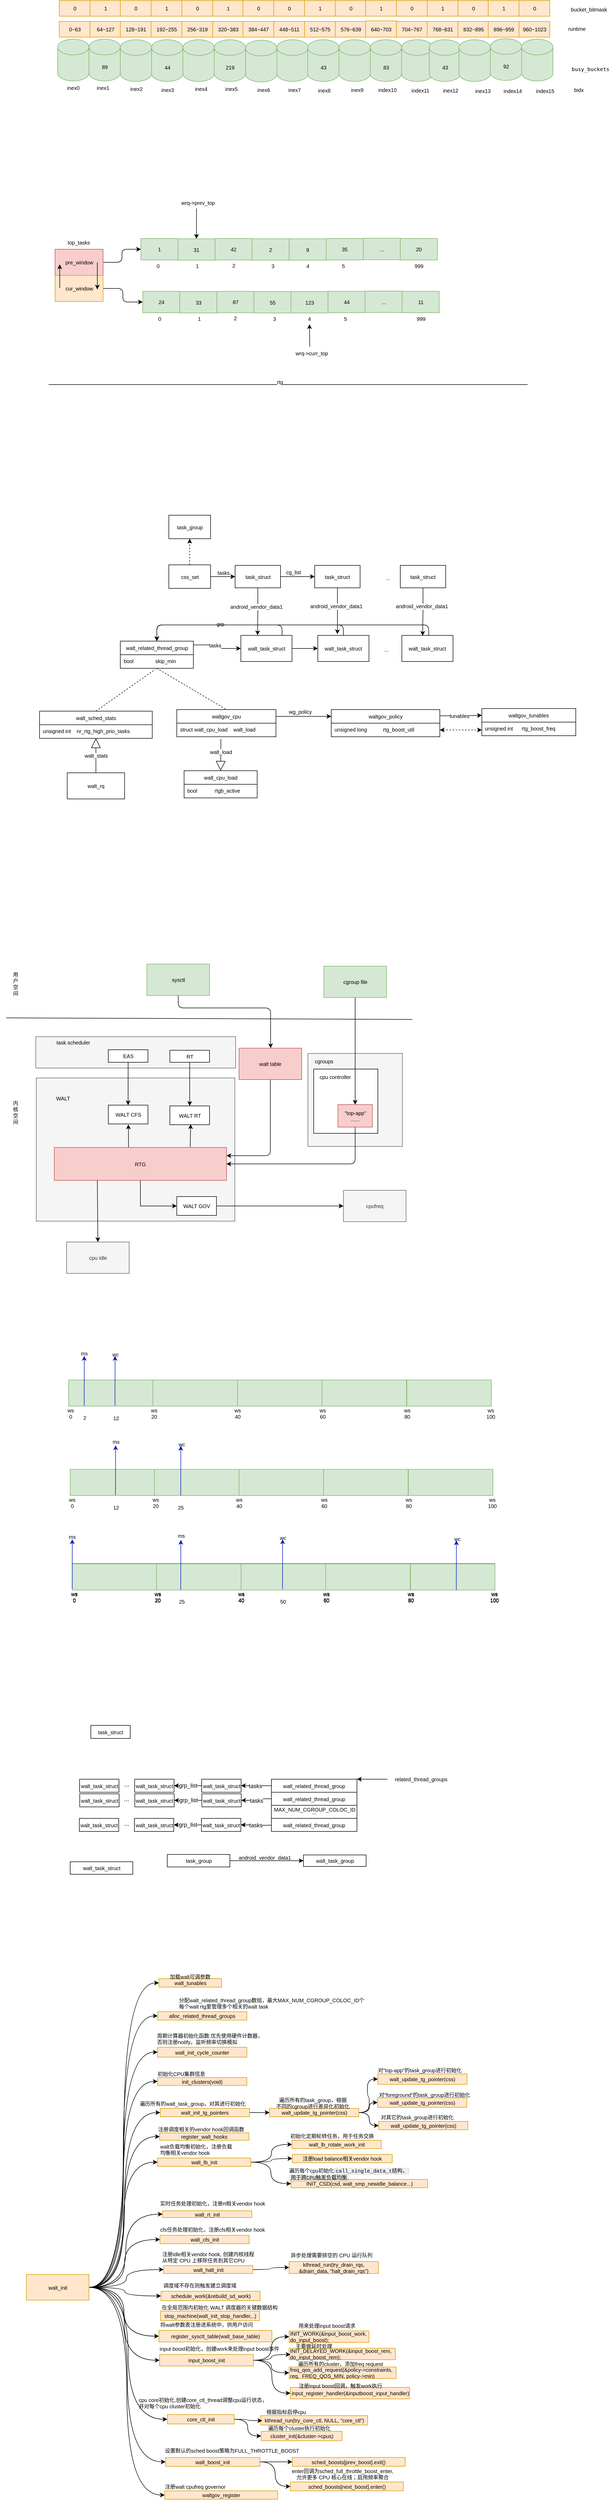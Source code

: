 <mxfile version="27.1.6">
  <diagram name="第 1 页" id="ZdKKTDS5KMTIQuINjipR">
    <mxGraphModel dx="930" dy="557" grid="0" gridSize="10" guides="1" tooltips="1" connect="1" arrows="1" fold="1" page="0" pageScale="1" pageWidth="827" pageHeight="1169" math="0" shadow="0">
      <root>
        <mxCell id="0" />
        <mxCell id="1" parent="0" />
        <mxCell id="agkkChx3mpmV2NCseFok-1" value="" style="shape=cylinder3;whiteSpace=wrap;html=1;boundedLbl=1;backgroundOutline=1;size=15;fillColor=#d5e8d4;strokeColor=#82b366;fontSize=10;" parent="1" vertex="1">
          <mxGeometry x="150.5" y="114" width="60" height="80" as="geometry" />
        </mxCell>
        <mxCell id="agkkChx3mpmV2NCseFok-2" value="89" style="shape=cylinder3;whiteSpace=wrap;html=1;boundedLbl=1;backgroundOutline=1;size=15;fillColor=#d5e8d4;strokeColor=#82b366;fontSize=10;" parent="1" vertex="1">
          <mxGeometry x="210.5" y="114" width="60" height="80" as="geometry" />
        </mxCell>
        <mxCell id="agkkChx3mpmV2NCseFok-3" value="" style="shape=cylinder3;whiteSpace=wrap;html=1;boundedLbl=1;backgroundOutline=1;size=15;fillColor=#d5e8d4;strokeColor=#82b366;fontSize=10;" parent="1" vertex="1">
          <mxGeometry x="270.5" y="115" width="60" height="80" as="geometry" />
        </mxCell>
        <mxCell id="agkkChx3mpmV2NCseFok-4" value="44" style="shape=cylinder3;whiteSpace=wrap;html=1;boundedLbl=1;backgroundOutline=1;size=15;fillColor=#d5e8d4;strokeColor=#82b366;fontSize=10;" parent="1" vertex="1">
          <mxGeometry x="330.5" y="115" width="60" height="80" as="geometry" />
        </mxCell>
        <mxCell id="agkkChx3mpmV2NCseFok-5" value="" style="shape=cylinder3;whiteSpace=wrap;html=1;boundedLbl=1;backgroundOutline=1;size=15;fillColor=#d5e8d4;strokeColor=#82b366;fontSize=10;" parent="1" vertex="1">
          <mxGeometry x="390.5" y="115" width="60" height="80" as="geometry" />
        </mxCell>
        <mxCell id="agkkChx3mpmV2NCseFok-6" value="219" style="shape=cylinder3;whiteSpace=wrap;html=1;boundedLbl=1;backgroundOutline=1;size=15;fillColor=#d5e8d4;strokeColor=#82b366;fontSize=10;" parent="1" vertex="1">
          <mxGeometry x="450.5" y="115" width="60" height="80" as="geometry" />
        </mxCell>
        <mxCell id="agkkChx3mpmV2NCseFok-7" value="" style="shape=cylinder3;whiteSpace=wrap;html=1;boundedLbl=1;backgroundOutline=1;size=15;fillColor=#d5e8d4;strokeColor=#82b366;fontSize=10;" parent="1" vertex="1">
          <mxGeometry x="510.5" y="116" width="60" height="80" as="geometry" />
        </mxCell>
        <mxCell id="agkkChx3mpmV2NCseFok-8" value="" style="shape=cylinder3;whiteSpace=wrap;html=1;boundedLbl=1;backgroundOutline=1;size=15;fillColor=#d5e8d4;strokeColor=#82b366;fontSize=10;" parent="1" vertex="1">
          <mxGeometry x="570.5" y="115" width="60" height="80" as="geometry" />
        </mxCell>
        <mxCell id="agkkChx3mpmV2NCseFok-9" value="43" style="shape=cylinder3;whiteSpace=wrap;html=1;boundedLbl=1;backgroundOutline=1;size=15;fillColor=#d5e8d4;strokeColor=#82b366;fontSize=10;" parent="1" vertex="1">
          <mxGeometry x="629.5" y="115" width="60" height="80" as="geometry" />
        </mxCell>
        <mxCell id="agkkChx3mpmV2NCseFok-10" value="" style="shape=cylinder3;whiteSpace=wrap;html=1;boundedLbl=1;backgroundOutline=1;size=15;fillColor=#d5e8d4;strokeColor=#82b366;fontSize=10;" parent="1" vertex="1">
          <mxGeometry x="689.5" y="115" width="60" height="80" as="geometry" />
        </mxCell>
        <mxCell id="agkkChx3mpmV2NCseFok-11" value="83" style="shape=cylinder3;whiteSpace=wrap;html=1;boundedLbl=1;backgroundOutline=1;size=15;fillColor=#d5e8d4;strokeColor=#82b366;fontSize=10;" parent="1" vertex="1">
          <mxGeometry x="749.5" y="115" width="60" height="80" as="geometry" />
        </mxCell>
        <mxCell id="agkkChx3mpmV2NCseFok-12" value="" style="shape=cylinder3;whiteSpace=wrap;html=1;boundedLbl=1;backgroundOutline=1;size=15;fillColor=#d5e8d4;strokeColor=#82b366;fontSize=10;" parent="1" vertex="1">
          <mxGeometry x="809.5" y="115" width="60" height="80" as="geometry" />
        </mxCell>
        <mxCell id="agkkChx3mpmV2NCseFok-13" value="0" style="rounded=0;whiteSpace=wrap;html=1;fillColor=#ffe6cc;strokeColor=#d79b00;fontSize=10;" parent="1" vertex="1">
          <mxGeometry x="153.5" y="40" width="59" height="30" as="geometry" />
        </mxCell>
        <mxCell id="agkkChx3mpmV2NCseFok-14" value="1" style="rounded=0;whiteSpace=wrap;html=1;fillColor=#ffe6cc;strokeColor=#d79b00;fontSize=10;" parent="1" vertex="1">
          <mxGeometry x="212.5" y="40" width="59" height="30" as="geometry" />
        </mxCell>
        <mxCell id="agkkChx3mpmV2NCseFok-15" value="0" style="rounded=0;whiteSpace=wrap;html=1;fillColor=#ffe6cc;strokeColor=#d79b00;fontSize=10;" parent="1" vertex="1">
          <mxGeometry x="270.5" y="40" width="59" height="30" as="geometry" />
        </mxCell>
        <mxCell id="agkkChx3mpmV2NCseFok-16" value="1" style="rounded=0;whiteSpace=wrap;html=1;fillColor=#ffe6cc;strokeColor=#d79b00;fontSize=10;" parent="1" vertex="1">
          <mxGeometry x="329.5" y="40" width="59" height="30" as="geometry" />
        </mxCell>
        <mxCell id="agkkChx3mpmV2NCseFok-17" value="0" style="rounded=0;whiteSpace=wrap;html=1;fillColor=#ffe6cc;strokeColor=#d79b00;fontSize=10;" parent="1" vertex="1">
          <mxGeometry x="388.5" y="40" width="59" height="30" as="geometry" />
        </mxCell>
        <mxCell id="agkkChx3mpmV2NCseFok-18" value="1" style="rounded=0;whiteSpace=wrap;html=1;fillColor=#ffe6cc;strokeColor=#d79b00;fontSize=10;" parent="1" vertex="1">
          <mxGeometry x="447.5" y="40" width="59" height="30" as="geometry" />
        </mxCell>
        <mxCell id="agkkChx3mpmV2NCseFok-19" value="0" style="rounded=0;whiteSpace=wrap;html=1;fillColor=#ffe6cc;strokeColor=#d79b00;fontSize=10;" parent="1" vertex="1">
          <mxGeometry x="505.5" y="40" width="59" height="30" as="geometry" />
        </mxCell>
        <mxCell id="agkkChx3mpmV2NCseFok-20" value="0" style="rounded=0;whiteSpace=wrap;html=1;fillColor=#ffe6cc;strokeColor=#d79b00;fontSize=10;" parent="1" vertex="1">
          <mxGeometry x="564.5" y="40" width="59" height="30" as="geometry" />
        </mxCell>
        <mxCell id="agkkChx3mpmV2NCseFok-21" value="1" style="rounded=0;whiteSpace=wrap;html=1;fillColor=#ffe6cc;strokeColor=#d79b00;fontSize=10;" parent="1" vertex="1">
          <mxGeometry x="623.5" y="40" width="59" height="30" as="geometry" />
        </mxCell>
        <mxCell id="agkkChx3mpmV2NCseFok-22" value="0" style="rounded=0;whiteSpace=wrap;html=1;fillColor=#ffe6cc;strokeColor=#d79b00;fontSize=10;" parent="1" vertex="1">
          <mxGeometry x="682.5" y="40" width="59" height="30" as="geometry" />
        </mxCell>
        <mxCell id="agkkChx3mpmV2NCseFok-23" value="1" style="rounded=0;whiteSpace=wrap;html=1;fillColor=#ffe6cc;strokeColor=#d79b00;fontSize=10;" parent="1" vertex="1">
          <mxGeometry x="740.5" y="40" width="59" height="30" as="geometry" />
        </mxCell>
        <mxCell id="agkkChx3mpmV2NCseFok-24" value="0" style="rounded=0;whiteSpace=wrap;html=1;fillColor=#ffe6cc;strokeColor=#d79b00;fontSize=10;" parent="1" vertex="1">
          <mxGeometry x="799.5" y="40" width="59" height="30" as="geometry" />
        </mxCell>
        <mxCell id="agkkChx3mpmV2NCseFok-25" value="inex0" style="text;html=1;align=center;verticalAlign=middle;resizable=0;points=[];autosize=1;strokeColor=none;fillColor=none;fontSize=10;" parent="1" vertex="1">
          <mxGeometry x="158.5" y="195" width="42" height="24" as="geometry" />
        </mxCell>
        <mxCell id="agkkChx3mpmV2NCseFok-26" value="inex1" style="text;html=1;align=center;verticalAlign=middle;resizable=0;points=[];autosize=1;strokeColor=none;fillColor=none;fontSize=10;" parent="1" vertex="1">
          <mxGeometry x="215.5" y="195" width="42" height="24" as="geometry" />
        </mxCell>
        <mxCell id="agkkChx3mpmV2NCseFok-27" value="inex2" style="text;html=1;align=center;verticalAlign=middle;resizable=0;points=[];autosize=1;strokeColor=none;fillColor=none;fontSize=10;" parent="1" vertex="1">
          <mxGeometry x="279.5" y="197" width="42" height="24" as="geometry" />
        </mxCell>
        <mxCell id="agkkChx3mpmV2NCseFok-28" value="inex3" style="text;html=1;align=center;verticalAlign=middle;resizable=0;points=[];autosize=1;strokeColor=none;fillColor=none;fontSize=10;" parent="1" vertex="1">
          <mxGeometry x="340" y="199" width="42" height="24" as="geometry" />
        </mxCell>
        <mxCell id="agkkChx3mpmV2NCseFok-29" value="inex4" style="text;html=1;align=center;verticalAlign=middle;resizable=0;points=[];autosize=1;strokeColor=none;fillColor=none;fontSize=10;" parent="1" vertex="1">
          <mxGeometry x="403.5" y="197" width="42" height="24" as="geometry" />
        </mxCell>
        <mxCell id="agkkChx3mpmV2NCseFok-30" value="inex5" style="text;html=1;align=center;verticalAlign=middle;resizable=0;points=[];autosize=1;strokeColor=none;fillColor=none;fontSize=10;" parent="1" vertex="1">
          <mxGeometry x="461.5" y="197" width="42" height="24" as="geometry" />
        </mxCell>
        <mxCell id="agkkChx3mpmV2NCseFok-31" value="inex6" style="text;html=1;align=center;verticalAlign=middle;resizable=0;points=[];autosize=1;strokeColor=none;fillColor=none;fontSize=10;" parent="1" vertex="1">
          <mxGeometry x="523.5" y="199" width="42" height="24" as="geometry" />
        </mxCell>
        <mxCell id="agkkChx3mpmV2NCseFok-32" value="inex7" style="text;html=1;align=center;verticalAlign=middle;resizable=0;points=[];autosize=1;strokeColor=none;fillColor=none;fontSize=10;" parent="1" vertex="1">
          <mxGeometry x="582.5" y="199" width="42" height="24" as="geometry" />
        </mxCell>
        <mxCell id="agkkChx3mpmV2NCseFok-33" value="inex8" style="text;html=1;align=center;verticalAlign=middle;resizable=0;points=[];autosize=1;strokeColor=none;fillColor=none;fontSize=10;" parent="1" vertex="1">
          <mxGeometry x="640" y="200" width="42" height="24" as="geometry" />
        </mxCell>
        <mxCell id="agkkChx3mpmV2NCseFok-34" value="inex9" style="text;html=1;align=center;verticalAlign=middle;resizable=0;points=[];autosize=1;strokeColor=none;fillColor=none;fontSize=10;" parent="1" vertex="1">
          <mxGeometry x="702.5" y="199" width="42" height="24" as="geometry" />
        </mxCell>
        <mxCell id="agkkChx3mpmV2NCseFok-35" value="index10" style="text;html=1;align=center;verticalAlign=middle;resizable=0;points=[];autosize=1;strokeColor=none;fillColor=none;fontSize=10;" parent="1" vertex="1">
          <mxGeometry x="755" y="199" width="53" height="24" as="geometry" />
        </mxCell>
        <mxCell id="agkkChx3mpmV2NCseFok-36" value="index11" style="text;html=1;align=center;verticalAlign=middle;resizable=0;points=[];autosize=1;strokeColor=none;fillColor=none;fontSize=10;" parent="1" vertex="1">
          <mxGeometry x="818.5" y="200" width="52" height="24" as="geometry" />
        </mxCell>
        <mxCell id="agkkChx3mpmV2NCseFok-37" value="&lt;div data-docx-has-block-data=&quot;false&quot; data-lark-html-role=&quot;root&quot; data-page-id=&quot;NbrwdDbTHoJfUyxWMgtc8Vj1nZb&quot;&gt;&lt;div class=&quot;old-record-id-FxbedudzKozO3CxPitucTAfgny4&quot; style=&quot;white-space-collapse: preserve;&quot;&gt;bucket_bitmask&lt;/div&gt;&lt;/div&gt;&lt;span class=&quot;lark-record-clipboard&quot; data-lark-record-format=&quot;docx/text&quot; data-lark-record-data=&quot;{&amp;quot;rootId&amp;quot;:&amp;quot;NbrwdDbTHoJfUyxWMgtc8Vj1nZb&amp;quot;,&amp;quot;text&amp;quot;:{&amp;quot;initialAttributedTexts&amp;quot;:{&amp;quot;text&amp;quot;:{&amp;quot;0&amp;quot;:&amp;quot;bucket_bitmask&amp;quot;},&amp;quot;attribs&amp;quot;:{&amp;quot;0&amp;quot;:&amp;quot;*0+e&amp;quot;}},&amp;quot;apool&amp;quot;:{&amp;quot;numToAttrib&amp;quot;:{&amp;quot;0&amp;quot;:[&amp;quot;author&amp;quot;,&amp;quot;7205516225223376900&amp;quot;]},&amp;quot;nextNum&amp;quot;:1}},&amp;quot;type&amp;quot;:&amp;quot;text&amp;quot;,&amp;quot;referenceRecordMap&amp;quot;:{},&amp;quot;extra&amp;quot;:{&amp;quot;channel&amp;quot;:&amp;quot;saas&amp;quot;,&amp;quot;pasteRandomId&amp;quot;:&amp;quot;f2d94af1-3a29-4007-8d8e-e47a1c1b359d&amp;quot;,&amp;quot;mention_page_title&amp;quot;:{},&amp;quot;external_mention_url&amp;quot;:{}},&amp;quot;isKeepQuoteContainer&amp;quot;:false,&amp;quot;isFromCode&amp;quot;:true,&amp;quot;selection&amp;quot;:[{&amp;quot;id&amp;quot;:113,&amp;quot;type&amp;quot;:&amp;quot;text&amp;quot;,&amp;quot;selection&amp;quot;:{&amp;quot;start&amp;quot;:115,&amp;quot;end&amp;quot;:129},&amp;quot;recordId&amp;quot;:&amp;quot;FxbedudzKozO3CxPitucTAfgny4&amp;quot;}],&amp;quot;payloadMap&amp;quot;:{},&amp;quot;isCut&amp;quot;:false}&quot;&gt;&lt;/span&gt;" style="text;html=1;align=center;verticalAlign=middle;resizable=0;points=[];autosize=1;strokeColor=none;fillColor=none;fontSize=10;" parent="1" vertex="1">
          <mxGeometry x="1124.5" y="45" width="87" height="24" as="geometry" />
        </mxCell>
        <mxCell id="agkkChx3mpmV2NCseFok-38" value="&lt;div data-docx-has-block-data=&quot;false&quot; data-lark-html-role=&quot;root&quot; data-page-id=&quot;NbrwdDbTHoJfUyxWMgtc8Vj1nZb&quot;&gt;&lt;div class=&quot;old-record-id-FOOcdUoX9oQdxqxtpa0cHusLnOg&quot;&gt;&lt;code&gt;busy_buckets&lt;/code&gt;&lt;/div&gt;&lt;/div&gt;&lt;span class=&quot;lark-record-clipboard&quot; data-lark-record-format=&quot;docx/text&quot; data-lark-record-data=&quot;{&amp;quot;rootId&amp;quot;:&amp;quot;NbrwdDbTHoJfUyxWMgtc8Vj1nZb&amp;quot;,&amp;quot;text&amp;quot;:{&amp;quot;initialAttributedTexts&amp;quot;:{&amp;quot;text&amp;quot;:{&amp;quot;0&amp;quot;:&amp;quot;busy_buckets&amp;quot;},&amp;quot;attribs&amp;quot;:{&amp;quot;0&amp;quot;:&amp;quot;*0*1+c&amp;quot;}},&amp;quot;apool&amp;quot;:{&amp;quot;numToAttrib&amp;quot;:{&amp;quot;0&amp;quot;:[&amp;quot;author&amp;quot;,&amp;quot;7205516225223376900&amp;quot;],&amp;quot;1&amp;quot;:[&amp;quot;inlineCode&amp;quot;,&amp;quot;true&amp;quot;]},&amp;quot;nextNum&amp;quot;:2}},&amp;quot;type&amp;quot;:&amp;quot;text&amp;quot;,&amp;quot;referenceRecordMap&amp;quot;:{},&amp;quot;extra&amp;quot;:{&amp;quot;channel&amp;quot;:&amp;quot;saas&amp;quot;,&amp;quot;pasteRandomId&amp;quot;:&amp;quot;4268ee7f-412e-4681-b630-83956261017d&amp;quot;,&amp;quot;mention_page_title&amp;quot;:{},&amp;quot;external_mention_url&amp;quot;:{}},&amp;quot;isKeepQuoteContainer&amp;quot;:false,&amp;quot;isFromCode&amp;quot;:false,&amp;quot;selection&amp;quot;:[{&amp;quot;id&amp;quot;:27,&amp;quot;type&amp;quot;:&amp;quot;text&amp;quot;,&amp;quot;selection&amp;quot;:{&amp;quot;start&amp;quot;:29,&amp;quot;end&amp;quot;:41},&amp;quot;recordId&amp;quot;:&amp;quot;FOOcdUoX9oQdxqxtpa0cHusLnOg&amp;quot;}],&amp;quot;payloadMap&amp;quot;:{},&amp;quot;isCut&amp;quot;:false}&quot;&gt;&lt;/span&gt;" style="text;html=1;align=center;verticalAlign=middle;resizable=0;points=[];autosize=1;strokeColor=none;fillColor=none;fontSize=10;" parent="1" vertex="1">
          <mxGeometry x="1125.5" y="159" width="90" height="24" as="geometry" />
        </mxCell>
        <mxCell id="agkkChx3mpmV2NCseFok-39" value="0~63" style="rounded=0;whiteSpace=wrap;html=1;fillColor=#ffe6cc;strokeColor=#d79b00;fontSize=10;" parent="1" vertex="1">
          <mxGeometry x="153.5" y="80" width="59" height="30" as="geometry" />
        </mxCell>
        <mxCell id="agkkChx3mpmV2NCseFok-40" value="64~127" style="rounded=0;whiteSpace=wrap;html=1;fillColor=#ffe6cc;strokeColor=#d79b00;fontSize=10;" parent="1" vertex="1">
          <mxGeometry x="212.5" y="80" width="59" height="30" as="geometry" />
        </mxCell>
        <mxCell id="agkkChx3mpmV2NCseFok-41" value="128~191" style="rounded=0;whiteSpace=wrap;html=1;fillColor=#ffe6cc;strokeColor=#d79b00;fontSize=10;" parent="1" vertex="1">
          <mxGeometry x="270.5" y="80" width="59" height="30" as="geometry" />
        </mxCell>
        <mxCell id="agkkChx3mpmV2NCseFok-42" value="192~255" style="rounded=0;whiteSpace=wrap;html=1;fillColor=#ffe6cc;strokeColor=#d79b00;fontSize=10;" parent="1" vertex="1">
          <mxGeometry x="329.5" y="80" width="59" height="30" as="geometry" />
        </mxCell>
        <mxCell id="agkkChx3mpmV2NCseFok-43" value="256~319" style="rounded=0;whiteSpace=wrap;html=1;fillColor=#ffe6cc;strokeColor=#d79b00;fontSize=10;" parent="1" vertex="1">
          <mxGeometry x="388.5" y="80" width="59" height="30" as="geometry" />
        </mxCell>
        <mxCell id="agkkChx3mpmV2NCseFok-44" value="320~383" style="rounded=0;whiteSpace=wrap;html=1;fillColor=#ffe6cc;strokeColor=#d79b00;fontSize=10;" parent="1" vertex="1">
          <mxGeometry x="447.5" y="80" width="59" height="30" as="geometry" />
        </mxCell>
        <mxCell id="agkkChx3mpmV2NCseFok-45" value="384~447" style="rounded=0;whiteSpace=wrap;html=1;fillColor=#ffe6cc;strokeColor=#d79b00;fontSize=10;" parent="1" vertex="1">
          <mxGeometry x="505.5" y="80" width="59" height="30" as="geometry" />
        </mxCell>
        <mxCell id="agkkChx3mpmV2NCseFok-46" value="448~511" style="rounded=0;whiteSpace=wrap;html=1;fillColor=#ffe6cc;strokeColor=#d79b00;fontSize=10;" parent="1" vertex="1">
          <mxGeometry x="564.5" y="80" width="59" height="30" as="geometry" />
        </mxCell>
        <mxCell id="agkkChx3mpmV2NCseFok-47" value="512~575" style="rounded=0;whiteSpace=wrap;html=1;fillColor=#ffe6cc;strokeColor=#d79b00;fontSize=10;" parent="1" vertex="1">
          <mxGeometry x="623.5" y="80" width="59" height="30" as="geometry" />
        </mxCell>
        <mxCell id="agkkChx3mpmV2NCseFok-48" value="576~639" style="rounded=0;whiteSpace=wrap;html=1;fillColor=#ffe6cc;strokeColor=#d79b00;fontSize=10;" parent="1" vertex="1">
          <mxGeometry x="682.5" y="80" width="59" height="30" as="geometry" />
        </mxCell>
        <mxCell id="agkkChx3mpmV2NCseFok-49" value="640~703" style="rounded=0;whiteSpace=wrap;html=1;fillColor=#ffe6cc;strokeColor=#d79b00;fontSize=10;" parent="1" vertex="1">
          <mxGeometry x="740.5" y="79" width="59" height="31" as="geometry" />
        </mxCell>
        <mxCell id="agkkChx3mpmV2NCseFok-50" value="704~767" style="rounded=0;whiteSpace=wrap;html=1;fillColor=#ffe6cc;strokeColor=#d79b00;fontSize=10;" parent="1" vertex="1">
          <mxGeometry x="799.5" y="80" width="59" height="30" as="geometry" />
        </mxCell>
        <mxCell id="agkkChx3mpmV2NCseFok-51" value="1" style="rounded=0;whiteSpace=wrap;html=1;fillColor=#ffe6cc;strokeColor=#d79b00;fontSize=10;" parent="1" vertex="1">
          <mxGeometry x="858.5" y="40" width="59" height="30" as="geometry" />
        </mxCell>
        <mxCell id="agkkChx3mpmV2NCseFok-52" value="0" style="rounded=0;whiteSpace=wrap;html=1;fillColor=#ffe6cc;strokeColor=#d79b00;fontSize=10;" parent="1" vertex="1">
          <mxGeometry x="917.5" y="40" width="59" height="30" as="geometry" />
        </mxCell>
        <mxCell id="agkkChx3mpmV2NCseFok-53" value="1" style="rounded=0;whiteSpace=wrap;html=1;fillColor=#ffe6cc;strokeColor=#d79b00;fontSize=10;" parent="1" vertex="1">
          <mxGeometry x="975.5" y="40" width="59" height="30" as="geometry" />
        </mxCell>
        <mxCell id="agkkChx3mpmV2NCseFok-54" value="0" style="rounded=0;whiteSpace=wrap;html=1;fillColor=#ffe6cc;strokeColor=#d79b00;fontSize=10;" parent="1" vertex="1">
          <mxGeometry x="1034.5" y="40" width="59" height="30" as="geometry" />
        </mxCell>
        <mxCell id="agkkChx3mpmV2NCseFok-55" value="768~831" style="rounded=0;whiteSpace=wrap;html=1;fillColor=#ffe6cc;strokeColor=#d79b00;fontSize=10;" parent="1" vertex="1">
          <mxGeometry x="858.5" y="80" width="59" height="30" as="geometry" />
        </mxCell>
        <mxCell id="agkkChx3mpmV2NCseFok-56" value="832~895" style="rounded=0;whiteSpace=wrap;html=1;fillColor=#ffe6cc;strokeColor=#d79b00;fontSize=10;" parent="1" vertex="1">
          <mxGeometry x="917.5" y="80" width="59" height="30" as="geometry" />
        </mxCell>
        <mxCell id="agkkChx3mpmV2NCseFok-57" value="896~959" style="rounded=0;whiteSpace=wrap;html=1;fillColor=#ffe6cc;strokeColor=#d79b00;fontSize=10;" parent="1" vertex="1">
          <mxGeometry x="975.5" y="80" width="59" height="30" as="geometry" />
        </mxCell>
        <mxCell id="agkkChx3mpmV2NCseFok-58" value="960~1023" style="rounded=0;whiteSpace=wrap;html=1;fillColor=#ffe6cc;strokeColor=#d79b00;fontSize=10;" parent="1" vertex="1">
          <mxGeometry x="1034.5" y="80" width="59" height="30" as="geometry" />
        </mxCell>
        <mxCell id="agkkChx3mpmV2NCseFok-59" value="43" style="shape=cylinder3;whiteSpace=wrap;html=1;boundedLbl=1;backgroundOutline=1;size=15;fillColor=#d5e8d4;strokeColor=#82b366;fontSize=10;" parent="1" vertex="1">
          <mxGeometry x="862.5" y="115" width="60" height="80" as="geometry" />
        </mxCell>
        <mxCell id="agkkChx3mpmV2NCseFok-60" value="" style="shape=cylinder3;whiteSpace=wrap;html=1;boundedLbl=1;backgroundOutline=1;size=15;fillColor=#d5e8d4;strokeColor=#82b366;fontSize=10;" parent="1" vertex="1">
          <mxGeometry x="919.5" y="115" width="60" height="80" as="geometry" />
        </mxCell>
        <mxCell id="agkkChx3mpmV2NCseFok-61" value="92" style="shape=cylinder3;whiteSpace=wrap;html=1;boundedLbl=1;backgroundOutline=1;size=15;fillColor=#d5e8d4;strokeColor=#82b366;fontSize=10;" parent="1" vertex="1">
          <mxGeometry x="979.5" y="113" width="60" height="80" as="geometry" />
        </mxCell>
        <mxCell id="agkkChx3mpmV2NCseFok-62" value="" style="shape=cylinder3;whiteSpace=wrap;html=1;boundedLbl=1;backgroundOutline=1;size=15;fillColor=#d5e8d4;strokeColor=#82b366;fontSize=10;" parent="1" vertex="1">
          <mxGeometry x="1039.5" y="114" width="60" height="80" as="geometry" />
        </mxCell>
        <mxCell id="agkkChx3mpmV2NCseFok-63" value="inex12" style="text;html=1;align=center;verticalAlign=middle;resizable=0;points=[];autosize=1;strokeColor=none;fillColor=none;fontSize=10;" parent="1" vertex="1">
          <mxGeometry x="879" y="200" width="47" height="24" as="geometry" />
        </mxCell>
        <mxCell id="agkkChx3mpmV2NCseFok-64" value="inex13" style="text;html=1;align=center;verticalAlign=middle;resizable=0;points=[];autosize=1;strokeColor=none;fillColor=none;fontSize=10;" parent="1" vertex="1">
          <mxGeometry x="941.5" y="201" width="47" height="24" as="geometry" />
        </mxCell>
        <mxCell id="agkkChx3mpmV2NCseFok-65" value="index14" style="text;html=1;align=center;verticalAlign=middle;resizable=0;points=[];autosize=1;strokeColor=none;fillColor=none;fontSize=10;" parent="1" vertex="1">
          <mxGeometry x="995" y="201" width="53" height="24" as="geometry" />
        </mxCell>
        <mxCell id="agkkChx3mpmV2NCseFok-66" value="index15" style="text;html=1;align=center;verticalAlign=middle;resizable=0;points=[];autosize=1;strokeColor=none;fillColor=none;fontSize=10;" parent="1" vertex="1">
          <mxGeometry x="1057.5" y="201" width="53" height="24" as="geometry" />
        </mxCell>
        <mxCell id="agkkChx3mpmV2NCseFok-67" value="&lt;div data-docx-has-block-data=&quot;false&quot; data-lark-html-role=&quot;root&quot; data-page-id=&quot;NbrwdDbTHoJfUyxWMgtc8Vj1nZb&quot;&gt;&lt;div class=&quot;old-record-id-FxbedudzKozO3CxPitucTAfgny4&quot; style=&quot;white-space-collapse: preserve;&quot;&gt;runtime&lt;/div&gt;&lt;/div&gt;&lt;span class=&quot;lark-record-clipboard&quot; data-lark-record-format=&quot;docx/text&quot; data-lark-record-data=&quot;{&amp;quot;rootId&amp;quot;:&amp;quot;NbrwdDbTHoJfUyxWMgtc8Vj1nZb&amp;quot;,&amp;quot;text&amp;quot;:{&amp;quot;initialAttributedTexts&amp;quot;:{&amp;quot;text&amp;quot;:{&amp;quot;0&amp;quot;:&amp;quot;bucket_bitmask&amp;quot;},&amp;quot;attribs&amp;quot;:{&amp;quot;0&amp;quot;:&amp;quot;*0+e&amp;quot;}},&amp;quot;apool&amp;quot;:{&amp;quot;numToAttrib&amp;quot;:{&amp;quot;0&amp;quot;:[&amp;quot;author&amp;quot;,&amp;quot;7205516225223376900&amp;quot;]},&amp;quot;nextNum&amp;quot;:1}},&amp;quot;type&amp;quot;:&amp;quot;text&amp;quot;,&amp;quot;referenceRecordMap&amp;quot;:{},&amp;quot;extra&amp;quot;:{&amp;quot;channel&amp;quot;:&amp;quot;saas&amp;quot;,&amp;quot;pasteRandomId&amp;quot;:&amp;quot;f2d94af1-3a29-4007-8d8e-e47a1c1b359d&amp;quot;,&amp;quot;mention_page_title&amp;quot;:{},&amp;quot;external_mention_url&amp;quot;:{}},&amp;quot;isKeepQuoteContainer&amp;quot;:false,&amp;quot;isFromCode&amp;quot;:true,&amp;quot;selection&amp;quot;:[{&amp;quot;id&amp;quot;:113,&amp;quot;type&amp;quot;:&amp;quot;text&amp;quot;,&amp;quot;selection&amp;quot;:{&amp;quot;start&amp;quot;:115,&amp;quot;end&amp;quot;:129},&amp;quot;recordId&amp;quot;:&amp;quot;FxbedudzKozO3CxPitucTAfgny4&amp;quot;}],&amp;quot;payloadMap&amp;quot;:{},&amp;quot;isCut&amp;quot;:false}&quot;&gt;&lt;/span&gt;" style="text;html=1;align=center;verticalAlign=middle;resizable=0;points=[];autosize=1;strokeColor=none;fillColor=none;fontSize=10;" parent="1" vertex="1">
          <mxGeometry x="1119.5" y="82" width="51" height="24" as="geometry" />
        </mxCell>
        <mxCell id="agkkChx3mpmV2NCseFok-68" value="bidx" style="text;html=1;align=center;verticalAlign=middle;resizable=0;points=[];autosize=1;strokeColor=none;fillColor=none;fontSize=10;" parent="1" vertex="1">
          <mxGeometry x="1130.5" y="199" width="36" height="24" as="geometry" />
        </mxCell>
        <mxCell id="agkkChx3mpmV2NCseFok-69" style="edgeStyle=orthogonalEdgeStyle;rounded=1;orthogonalLoop=1;jettySize=auto;html=1;curved=0;fontSize=10;" parent="1" source="agkkChx3mpmV2NCseFok-70" target="agkkChx3mpmV2NCseFok-76" edge="1">
          <mxGeometry relative="1" as="geometry" />
        </mxCell>
        <mxCell id="agkkChx3mpmV2NCseFok-70" value="pre_window" style="rounded=0;whiteSpace=wrap;html=1;fillColor=#f8cecc;strokeColor=#b85450;fontSize=10;" parent="1" vertex="1">
          <mxGeometry x="145.5" y="516" width="92" height="50" as="geometry" />
        </mxCell>
        <mxCell id="agkkChx3mpmV2NCseFok-71" style="edgeStyle=orthogonalEdgeStyle;rounded=1;orthogonalLoop=1;jettySize=auto;html=1;curved=0;fontSize=10;" parent="1" source="agkkChx3mpmV2NCseFok-72" target="agkkChx3mpmV2NCseFok-91" edge="1">
          <mxGeometry relative="1" as="geometry" />
        </mxCell>
        <mxCell id="agkkChx3mpmV2NCseFok-72" value="cur_window" style="rounded=0;whiteSpace=wrap;html=1;fillColor=#ffe6cc;strokeColor=#d79b00;fontSize=10;" parent="1" vertex="1">
          <mxGeometry x="145.5" y="566" width="92" height="50" as="geometry" />
        </mxCell>
        <mxCell id="agkkChx3mpmV2NCseFok-73" value="top_tasks" style="text;html=1;align=center;verticalAlign=middle;whiteSpace=wrap;rounded=0;fontSize=10;" parent="1" vertex="1">
          <mxGeometry x="160.5" y="488" width="60" height="30" as="geometry" />
        </mxCell>
        <mxCell id="agkkChx3mpmV2NCseFok-74" value="" style="endArrow=classic;html=1;rounded=0;fontSize=10;" parent="1" edge="1">
          <mxGeometry width="50" height="50" relative="1" as="geometry">
            <mxPoint x="154.5" y="590" as="sourcePoint" />
            <mxPoint x="154.5" y="545" as="targetPoint" />
          </mxGeometry>
        </mxCell>
        <mxCell id="agkkChx3mpmV2NCseFok-75" value="" style="endArrow=classic;html=1;rounded=0;fontSize=10;" parent="1" edge="1">
          <mxGeometry width="50" height="50" relative="1" as="geometry">
            <mxPoint x="226.5" y="541" as="sourcePoint" />
            <mxPoint x="226.5" y="593" as="targetPoint" />
          </mxGeometry>
        </mxCell>
        <mxCell id="agkkChx3mpmV2NCseFok-76" value="1" style="rounded=0;whiteSpace=wrap;html=1;fillColor=#d5e8d4;strokeColor=#82b366;fontSize=10;" parent="1" vertex="1">
          <mxGeometry x="310" y="495.5" width="71" height="41" as="geometry" />
        </mxCell>
        <mxCell id="agkkChx3mpmV2NCseFok-77" value="31" style="rounded=0;whiteSpace=wrap;html=1;fillColor=#d5e8d4;strokeColor=#82b366;fontSize=10;" parent="1" vertex="1">
          <mxGeometry x="381" y="496" width="71" height="41" as="geometry" />
        </mxCell>
        <mxCell id="agkkChx3mpmV2NCseFok-78" value="42" style="rounded=0;whiteSpace=wrap;html=1;fillColor=#d5e8d4;strokeColor=#82b366;fontSize=10;" parent="1" vertex="1">
          <mxGeometry x="452" y="495.5" width="71" height="41" as="geometry" />
        </mxCell>
        <mxCell id="agkkChx3mpmV2NCseFok-79" value="2" style="rounded=0;whiteSpace=wrap;html=1;fillColor=#d5e8d4;strokeColor=#82b366;fontSize=10;" parent="1" vertex="1">
          <mxGeometry x="523" y="496" width="71" height="41" as="geometry" />
        </mxCell>
        <mxCell id="agkkChx3mpmV2NCseFok-80" value="9" style="rounded=0;whiteSpace=wrap;html=1;fillColor=#d5e8d4;strokeColor=#82b366;fontSize=10;" parent="1" vertex="1">
          <mxGeometry x="594" y="496" width="71" height="41" as="geometry" />
        </mxCell>
        <mxCell id="agkkChx3mpmV2NCseFok-81" value="35" style="rounded=0;whiteSpace=wrap;html=1;fillColor=#d5e8d4;strokeColor=#82b366;fontSize=10;" parent="1" vertex="1">
          <mxGeometry x="665" y="495.5" width="71" height="41" as="geometry" />
        </mxCell>
        <mxCell id="agkkChx3mpmV2NCseFok-82" value="..." style="rounded=0;whiteSpace=wrap;html=1;fillColor=#d5e8d4;strokeColor=#82b366;fontSize=10;" parent="1" vertex="1">
          <mxGeometry x="736" y="495" width="71" height="41" as="geometry" />
        </mxCell>
        <mxCell id="agkkChx3mpmV2NCseFok-83" value="20" style="rounded=0;whiteSpace=wrap;html=1;fillColor=#d5e8d4;strokeColor=#82b366;fontSize=10;" parent="1" vertex="1">
          <mxGeometry x="807" y="495.5" width="71" height="41" as="geometry" />
        </mxCell>
        <mxCell id="agkkChx3mpmV2NCseFok-84" value="0" style="text;html=1;align=center;verticalAlign=middle;whiteSpace=wrap;rounded=0;fontSize=10;" parent="1" vertex="1">
          <mxGeometry x="329.5" y="537" width="26" height="22" as="geometry" />
        </mxCell>
        <mxCell id="agkkChx3mpmV2NCseFok-85" value="1" style="text;html=1;align=center;verticalAlign=middle;whiteSpace=wrap;rounded=0;fontSize=10;" parent="1" vertex="1">
          <mxGeometry x="405" y="537" width="26" height="22" as="geometry" />
        </mxCell>
        <mxCell id="agkkChx3mpmV2NCseFok-86" value="2" style="text;html=1;align=center;verticalAlign=middle;whiteSpace=wrap;rounded=0;fontSize=10;" parent="1" vertex="1">
          <mxGeometry x="474.5" y="536" width="26" height="22" as="geometry" />
        </mxCell>
        <mxCell id="agkkChx3mpmV2NCseFok-87" value="3" style="text;html=1;align=center;verticalAlign=middle;whiteSpace=wrap;rounded=0;fontSize=10;" parent="1" vertex="1">
          <mxGeometry x="549.5" y="536.5" width="26" height="22" as="geometry" />
        </mxCell>
        <mxCell id="agkkChx3mpmV2NCseFok-88" value="4" style="text;html=1;align=center;verticalAlign=middle;whiteSpace=wrap;rounded=0;fontSize=10;" parent="1" vertex="1">
          <mxGeometry x="616.5" y="536.5" width="26" height="22" as="geometry" />
        </mxCell>
        <mxCell id="agkkChx3mpmV2NCseFok-89" value="5" style="text;html=1;align=center;verticalAlign=middle;whiteSpace=wrap;rounded=0;fontSize=10;" parent="1" vertex="1">
          <mxGeometry x="685" y="537" width="26" height="22" as="geometry" />
        </mxCell>
        <mxCell id="agkkChx3mpmV2NCseFok-90" value="999" style="text;html=1;align=center;verticalAlign=middle;whiteSpace=wrap;rounded=0;fontSize=10;" parent="1" vertex="1">
          <mxGeometry x="830" y="537" width="26" height="22" as="geometry" />
        </mxCell>
        <mxCell id="agkkChx3mpmV2NCseFok-91" value="24" style="rounded=0;whiteSpace=wrap;html=1;fillColor=#d5e8d4;strokeColor=#82b366;fontSize=10;" parent="1" vertex="1">
          <mxGeometry x="313.5" y="596.5" width="71" height="41" as="geometry" />
        </mxCell>
        <mxCell id="agkkChx3mpmV2NCseFok-92" value="33" style="rounded=0;whiteSpace=wrap;html=1;fillColor=#d5e8d4;strokeColor=#82b366;fontSize=10;" parent="1" vertex="1">
          <mxGeometry x="384.5" y="597" width="71" height="41" as="geometry" />
        </mxCell>
        <mxCell id="agkkChx3mpmV2NCseFok-93" value="87" style="rounded=0;whiteSpace=wrap;html=1;fillColor=#d5e8d4;strokeColor=#82b366;fontSize=10;" parent="1" vertex="1">
          <mxGeometry x="455.5" y="596.5" width="71" height="41" as="geometry" />
        </mxCell>
        <mxCell id="agkkChx3mpmV2NCseFok-94" value="55" style="rounded=0;whiteSpace=wrap;html=1;fillColor=#d5e8d4;strokeColor=#82b366;fontSize=10;" parent="1" vertex="1">
          <mxGeometry x="526.5" y="597" width="71" height="41" as="geometry" />
        </mxCell>
        <mxCell id="agkkChx3mpmV2NCseFok-95" value="123" style="rounded=0;whiteSpace=wrap;html=1;fillColor=#d5e8d4;strokeColor=#82b366;fontSize=10;" parent="1" vertex="1">
          <mxGeometry x="597.5" y="597" width="71" height="41" as="geometry" />
        </mxCell>
        <mxCell id="agkkChx3mpmV2NCseFok-96" value="44" style="rounded=0;whiteSpace=wrap;html=1;fillColor=#d5e8d4;strokeColor=#82b366;fontSize=10;" parent="1" vertex="1">
          <mxGeometry x="668.5" y="596.5" width="71" height="41" as="geometry" />
        </mxCell>
        <mxCell id="agkkChx3mpmV2NCseFok-97" value="..." style="rounded=0;whiteSpace=wrap;html=1;fillColor=#d5e8d4;strokeColor=#82b366;fontSize=10;" parent="1" vertex="1">
          <mxGeometry x="739.5" y="596" width="71" height="41" as="geometry" />
        </mxCell>
        <mxCell id="agkkChx3mpmV2NCseFok-98" value="11" style="rounded=0;whiteSpace=wrap;html=1;fillColor=#d5e8d4;strokeColor=#82b366;fontSize=10;" parent="1" vertex="1">
          <mxGeometry x="810.5" y="596.5" width="71" height="41" as="geometry" />
        </mxCell>
        <mxCell id="agkkChx3mpmV2NCseFok-99" value="0" style="text;html=1;align=center;verticalAlign=middle;whiteSpace=wrap;rounded=0;fontSize=10;" parent="1" vertex="1">
          <mxGeometry x="333" y="638" width="26" height="22" as="geometry" />
        </mxCell>
        <mxCell id="agkkChx3mpmV2NCseFok-100" value="1" style="text;html=1;align=center;verticalAlign=middle;whiteSpace=wrap;rounded=0;fontSize=10;" parent="1" vertex="1">
          <mxGeometry x="408.5" y="638" width="26" height="22" as="geometry" />
        </mxCell>
        <mxCell id="agkkChx3mpmV2NCseFok-101" value="2" style="text;html=1;align=center;verticalAlign=middle;whiteSpace=wrap;rounded=0;fontSize=10;" parent="1" vertex="1">
          <mxGeometry x="478" y="637" width="26" height="22" as="geometry" />
        </mxCell>
        <mxCell id="agkkChx3mpmV2NCseFok-102" value="3" style="text;html=1;align=center;verticalAlign=middle;whiteSpace=wrap;rounded=0;fontSize=10;" parent="1" vertex="1">
          <mxGeometry x="553" y="637.5" width="26" height="22" as="geometry" />
        </mxCell>
        <mxCell id="agkkChx3mpmV2NCseFok-103" value="4" style="text;html=1;align=center;verticalAlign=middle;whiteSpace=wrap;rounded=0;fontSize=10;" parent="1" vertex="1">
          <mxGeometry x="620" y="637.5" width="26" height="22" as="geometry" />
        </mxCell>
        <mxCell id="agkkChx3mpmV2NCseFok-104" value="5" style="text;html=1;align=center;verticalAlign=middle;whiteSpace=wrap;rounded=0;fontSize=10;" parent="1" vertex="1">
          <mxGeometry x="688.5" y="638" width="26" height="22" as="geometry" />
        </mxCell>
        <mxCell id="agkkChx3mpmV2NCseFok-105" value="999" style="text;html=1;align=center;verticalAlign=middle;whiteSpace=wrap;rounded=0;fontSize=10;" parent="1" vertex="1">
          <mxGeometry x="833.5" y="638" width="26" height="22" as="geometry" />
        </mxCell>
        <mxCell id="agkkChx3mpmV2NCseFok-106" value="" style="endArrow=classic;html=1;rounded=0;entryX=0.5;entryY=0;entryDx=0;entryDy=0;fontSize=10;" parent="1" target="agkkChx3mpmV2NCseFok-77" edge="1">
          <mxGeometry width="50" height="50" relative="1" as="geometry">
            <mxPoint x="416.5" y="438" as="sourcePoint" />
            <mxPoint x="398.5" y="382" as="targetPoint" />
          </mxGeometry>
        </mxCell>
        <mxCell id="agkkChx3mpmV2NCseFok-107" value="wrq-&amp;gt;prev_top" style="text;html=1;align=center;verticalAlign=middle;resizable=0;points=[];autosize=1;strokeColor=none;fillColor=none;fontSize=10;" parent="1" vertex="1">
          <mxGeometry x="377.5" y="415" width="82" height="24" as="geometry" />
        </mxCell>
        <mxCell id="agkkChx3mpmV2NCseFok-108" value="wrq-&amp;gt;curr_top" style="text;html=1;align=center;verticalAlign=middle;resizable=0;points=[];autosize=1;strokeColor=none;fillColor=none;fontSize=10;" parent="1" vertex="1">
          <mxGeometry x="596.5" y="703" width="80" height="24" as="geometry" />
        </mxCell>
        <mxCell id="agkkChx3mpmV2NCseFok-109" value="" style="endArrow=classic;html=1;rounded=0;entryX=0.5;entryY=1;entryDx=0;entryDy=0;exitX=0.464;exitY=-0.026;exitDx=0;exitDy=0;exitPerimeter=0;fontSize=10;" parent="1" source="agkkChx3mpmV2NCseFok-108" target="agkkChx3mpmV2NCseFok-103" edge="1">
          <mxGeometry width="50" height="50" relative="1" as="geometry">
            <mxPoint x="784.5" y="741" as="sourcePoint" />
            <mxPoint x="834.5" y="691" as="targetPoint" />
          </mxGeometry>
        </mxCell>
        <mxCell id="agkkChx3mpmV2NCseFok-110" value="" style="endArrow=none;html=1;rounded=0;fontSize=10;" parent="1" edge="1">
          <mxGeometry width="50" height="50" relative="1" as="geometry">
            <mxPoint x="133" y="775" as="sourcePoint" />
            <mxPoint x="1051" y="775" as="targetPoint" />
          </mxGeometry>
        </mxCell>
        <mxCell id="agkkChx3mpmV2NCseFok-111" value="rtg" style="edgeLabel;html=1;align=center;verticalAlign=middle;resizable=0;points=[];fontSize=10;" parent="agkkChx3mpmV2NCseFok-110" vertex="1" connectable="0">
          <mxGeometry x="-0.03" y="-3" relative="1" as="geometry">
            <mxPoint x="-2" y="-8" as="offset" />
          </mxGeometry>
        </mxCell>
        <mxCell id="agkkChx3mpmV2NCseFok-112" style="edgeStyle=orthogonalEdgeStyle;rounded=0;orthogonalLoop=1;jettySize=auto;html=1;entryX=0;entryY=0.5;entryDx=0;entryDy=0;exitX=1.006;exitY=0.14;exitDx=0;exitDy=0;exitPerimeter=0;fontSize=10;" parent="1" source="agkkChx3mpmV2NCseFok-157" target="agkkChx3mpmV2NCseFok-117" edge="1">
          <mxGeometry relative="1" as="geometry">
            <mxPoint x="414.5" y="1279.97" as="sourcePoint" />
          </mxGeometry>
        </mxCell>
        <mxCell id="agkkChx3mpmV2NCseFok-113" value="tasks" style="edgeLabel;html=1;align=center;verticalAlign=middle;resizable=0;points=[];fontSize=10;" parent="agkkChx3mpmV2NCseFok-112" vertex="1" connectable="0">
          <mxGeometry x="-0.161" relative="1" as="geometry">
            <mxPoint as="offset" />
          </mxGeometry>
        </mxCell>
        <mxCell id="agkkChx3mpmV2NCseFok-114" style="edgeStyle=orthogonalEdgeStyle;rounded=1;orthogonalLoop=1;jettySize=auto;html=1;entryX=0.5;entryY=0;entryDx=0;entryDy=0;curved=0;fontSize=10;" parent="1" source="agkkChx3mpmV2NCseFok-117" target="agkkChx3mpmV2NCseFok-157" edge="1">
          <mxGeometry relative="1" as="geometry">
            <Array as="points">
              <mxPoint x="580.5" y="1235" />
              <mxPoint x="340.5" y="1235" />
            </Array>
            <mxPoint x="338.5" y="1254.97" as="targetPoint" />
          </mxGeometry>
        </mxCell>
        <mxCell id="agkkChx3mpmV2NCseFok-115" value="grp" style="edgeLabel;html=1;align=center;verticalAlign=middle;resizable=0;points=[];fontSize=10;" parent="agkkChx3mpmV2NCseFok-114" vertex="1" connectable="0">
          <mxGeometry x="-0.05" y="2" relative="1" as="geometry">
            <mxPoint x="-1" y="-4" as="offset" />
          </mxGeometry>
        </mxCell>
        <mxCell id="agkkChx3mpmV2NCseFok-116" style="edgeStyle=orthogonalEdgeStyle;rounded=0;orthogonalLoop=1;jettySize=auto;html=1;entryX=0;entryY=0.5;entryDx=0;entryDy=0;fontSize=10;" parent="1" source="agkkChx3mpmV2NCseFok-117" target="agkkChx3mpmV2NCseFok-119" edge="1">
          <mxGeometry relative="1" as="geometry" />
        </mxCell>
        <mxCell id="agkkChx3mpmV2NCseFok-117" value="walt_task_struct" style="html=1;whiteSpace=wrap;fontSize=10;" parent="1" vertex="1">
          <mxGeometry x="501.5" y="1254.97" width="98" height="50" as="geometry" />
        </mxCell>
        <mxCell id="agkkChx3mpmV2NCseFok-118" style="edgeStyle=orthogonalEdgeStyle;rounded=1;orthogonalLoop=1;jettySize=auto;html=1;entryX=0.5;entryY=0;entryDx=0;entryDy=0;exitX=0.5;exitY=0;exitDx=0;exitDy=0;curved=0;fontSize=10;" parent="1" source="agkkChx3mpmV2NCseFok-119" target="agkkChx3mpmV2NCseFok-157" edge="1">
          <mxGeometry relative="1" as="geometry">
            <mxPoint x="338.5" y="1254.97" as="targetPoint" />
          </mxGeometry>
        </mxCell>
        <mxCell id="agkkChx3mpmV2NCseFok-119" value="walt_task_struct" style="html=1;whiteSpace=wrap;fontSize=10;" parent="1" vertex="1">
          <mxGeometry x="649" y="1254.97" width="98" height="50" as="geometry" />
        </mxCell>
        <mxCell id="agkkChx3mpmV2NCseFok-120" style="edgeStyle=orthogonalEdgeStyle;rounded=1;orthogonalLoop=1;jettySize=auto;html=1;curved=0;entryX=0.5;entryY=0;entryDx=0;entryDy=0;fontSize=10;" parent="1" source="agkkChx3mpmV2NCseFok-121" target="agkkChx3mpmV2NCseFok-157" edge="1">
          <mxGeometry relative="1" as="geometry">
            <mxPoint x="338.5" y="1254.97" as="targetPoint" />
            <Array as="points">
              <mxPoint x="861.5" y="1235" />
              <mxPoint x="340.5" y="1235" />
            </Array>
          </mxGeometry>
        </mxCell>
        <mxCell id="agkkChx3mpmV2NCseFok-121" value="walt_task_struct" style="html=1;whiteSpace=wrap;fontSize=10;" parent="1" vertex="1">
          <mxGeometry x="810" y="1254.97" width="98" height="50" as="geometry" />
        </mxCell>
        <mxCell id="agkkChx3mpmV2NCseFok-122" value="..." style="text;html=1;align=center;verticalAlign=middle;resizable=0;points=[];autosize=1;strokeColor=none;fillColor=none;fontSize=10;" parent="1" vertex="1">
          <mxGeometry x="766.5" y="1269.97" width="26" height="24" as="geometry" />
        </mxCell>
        <mxCell id="agkkChx3mpmV2NCseFok-123" style="edgeStyle=orthogonalEdgeStyle;rounded=0;orthogonalLoop=1;jettySize=auto;html=1;exitX=1.003;exitY=0.229;exitDx=0;exitDy=0;exitPerimeter=0;entryX=0;entryY=0.25;entryDx=0;entryDy=0;fontSize=10;" parent="1" source="agkkChx3mpmV2NCseFok-125" target="agkkChx3mpmV2NCseFok-127" edge="1">
          <mxGeometry relative="1" as="geometry">
            <mxPoint x="714.75" y="1404" as="sourcePoint" />
            <mxPoint x="917.75" y="1403" as="targetPoint" />
          </mxGeometry>
        </mxCell>
        <mxCell id="agkkChx3mpmV2NCseFok-124" value="&lt;div data-docx-has-block-data=&quot;false&quot; data-lark-html-role=&quot;root&quot; data-page-id=&quot;GANMdZYFMo8oQtxkOqCcm1LFnzF&quot;&gt;&lt;div class=&quot;old-record-id-PLOfdHPPxoQFUYxtNUicikiCnRe&quot; style=&quot;white-space:pre;&quot;&gt;tunables&lt;/div&gt;&lt;/div&gt;&lt;span class=&quot;lark-record-clipboard&quot; data-lark-record-format=&quot;docx/text&quot; data-lark-record-data=&quot;{&amp;quot;rootId&amp;quot;:&amp;quot;GANMdZYFMo8oQtxkOqCcm1LFnzF&amp;quot;,&amp;quot;text&amp;quot;:{&amp;quot;initialAttributedTexts&amp;quot;:{&amp;quot;text&amp;quot;:{&amp;quot;0&amp;quot;:&amp;quot;tunables&amp;quot;},&amp;quot;attribs&amp;quot;:{&amp;quot;0&amp;quot;:&amp;quot;*0+8&amp;quot;}},&amp;quot;apool&amp;quot;:{&amp;quot;numToAttrib&amp;quot;:{&amp;quot;0&amp;quot;:[&amp;quot;author&amp;quot;,&amp;quot;7205516225223376900&amp;quot;]},&amp;quot;nextNum&amp;quot;:1}},&amp;quot;type&amp;quot;:&amp;quot;text&amp;quot;,&amp;quot;referenceRecordMap&amp;quot;:{},&amp;quot;extra&amp;quot;:{&amp;quot;channel&amp;quot;:&amp;quot;saas&amp;quot;,&amp;quot;pasteRandomId&amp;quot;:&amp;quot;3ef1203a-416b-4f5e-99b1-9d02965651e2&amp;quot;,&amp;quot;mention_page_title&amp;quot;:{},&amp;quot;external_mention_url&amp;quot;:{}},&amp;quot;isKeepQuoteContainer&amp;quot;:false,&amp;quot;isFromCode&amp;quot;:true,&amp;quot;selection&amp;quot;:[{&amp;quot;id&amp;quot;:802,&amp;quot;type&amp;quot;:&amp;quot;text&amp;quot;,&amp;quot;selection&amp;quot;:{&amp;quot;start&amp;quot;:843,&amp;quot;end&amp;quot;:851},&amp;quot;recordId&amp;quot;:&amp;quot;PLOfdHPPxoQFUYxtNUicikiCnRe&amp;quot;}],&amp;quot;payloadMap&amp;quot;:{},&amp;quot;isCut&amp;quot;:false}&quot;&gt;&lt;/span&gt;" style="edgeLabel;html=1;align=center;verticalAlign=middle;resizable=0;points=[];fontSize=10;" parent="agkkChx3mpmV2NCseFok-123" vertex="1" connectable="0">
          <mxGeometry x="-0.095" relative="1" as="geometry">
            <mxPoint as="offset" />
          </mxGeometry>
        </mxCell>
        <mxCell id="agkkChx3mpmV2NCseFok-125" value="&lt;div data-docx-has-block-data=&quot;false&quot; data-lark-html-role=&quot;root&quot; data-page-id=&quot;GANMdZYFMo8oQtxkOqCcm1LFnzF&quot;&gt;&lt;div class=&quot;old-record-id-AIJxd3BejoKz9VxOn0Cc4Psyn4c&quot; style=&quot;white-space:pre;&quot;&gt;waltgov_policy&lt;/div&gt;&lt;/div&gt;&lt;span class=&quot;lark-record-clipboard&quot; data-lark-record-format=&quot;docx/text&quot; data-lark-record-data=&quot;{&amp;quot;rootId&amp;quot;:&amp;quot;GANMdZYFMo8oQtxkOqCcm1LFnzF&amp;quot;,&amp;quot;text&amp;quot;:{&amp;quot;initialAttributedTexts&amp;quot;:{&amp;quot;text&amp;quot;:{&amp;quot;0&amp;quot;:&amp;quot;waltgov_policy&amp;quot;},&amp;quot;attribs&amp;quot;:{&amp;quot;0&amp;quot;:&amp;quot;*0+e&amp;quot;}},&amp;quot;apool&amp;quot;:{&amp;quot;numToAttrib&amp;quot;:{&amp;quot;0&amp;quot;:[&amp;quot;author&amp;quot;,&amp;quot;7205516225223376900&amp;quot;]},&amp;quot;nextNum&amp;quot;:1}},&amp;quot;type&amp;quot;:&amp;quot;text&amp;quot;,&amp;quot;referenceRecordMap&amp;quot;:{},&amp;quot;extra&amp;quot;:{&amp;quot;channel&amp;quot;:&amp;quot;saas&amp;quot;,&amp;quot;pasteRandomId&amp;quot;:&amp;quot;7e5ff188-8479-4384-9939-ed9ee57e31e7&amp;quot;,&amp;quot;mention_page_title&amp;quot;:{},&amp;quot;external_mention_url&amp;quot;:{}},&amp;quot;isKeepQuoteContainer&amp;quot;:false,&amp;quot;isFromCode&amp;quot;:true,&amp;quot;selection&amp;quot;:[{&amp;quot;id&amp;quot;:816,&amp;quot;type&amp;quot;:&amp;quot;text&amp;quot;,&amp;quot;selection&amp;quot;:{&amp;quot;start&amp;quot;:7,&amp;quot;end&amp;quot;:21},&amp;quot;recordId&amp;quot;:&amp;quot;AIJxd3BejoKz9VxOn0Cc4Psyn4c&amp;quot;}],&amp;quot;payloadMap&amp;quot;:{},&amp;quot;isCut&amp;quot;:false}&quot;&gt;&lt;/span&gt;" style="swimlane;fontStyle=0;childLayout=stackLayout;horizontal=1;startSize=26;fillColor=none;horizontalStack=0;resizeParent=1;resizeParentMax=0;resizeLast=0;collapsible=1;marginBottom=0;whiteSpace=wrap;html=1;fontSize=10;" parent="1" vertex="1">
          <mxGeometry x="674.75" y="1397" width="208" height="52" as="geometry" />
        </mxCell>
        <mxCell id="agkkChx3mpmV2NCseFok-126" value="unsigned long&amp;nbsp;&amp;nbsp;&amp;nbsp;&amp;nbsp;&amp;nbsp;&amp;nbsp;&amp;nbsp;&amp;nbsp;&amp;nbsp;&amp;nbsp; rtg_boost_util" style="text;strokeColor=none;fillColor=none;align=left;verticalAlign=top;spacingLeft=4;spacingRight=4;overflow=hidden;rotatable=0;points=[[0,0.5],[1,0.5]];portConstraint=eastwest;whiteSpace=wrap;html=1;fontSize=10;" parent="agkkChx3mpmV2NCseFok-125" vertex="1">
          <mxGeometry y="26" width="208" height="26" as="geometry" />
        </mxCell>
        <mxCell id="agkkChx3mpmV2NCseFok-127" value="&lt;div data-docx-has-block-data=&quot;false&quot; data-lark-html-role=&quot;root&quot; data-page-id=&quot;GANMdZYFMo8oQtxkOqCcm1LFnzF&quot;&gt;&lt;div class=&quot;old-record-id-MMFadMd5Kox26uxYXzzcLUdUnAb&quot; style=&quot;white-space:pre;&quot;&gt;waltgov_tunables&lt;/div&gt;&lt;/div&gt;&lt;span class=&quot;lark-record-clipboard&quot; data-lark-record-format=&quot;docx/text&quot; data-lark-record-data=&quot;{&amp;quot;rootId&amp;quot;:&amp;quot;GANMdZYFMo8oQtxkOqCcm1LFnzF&amp;quot;,&amp;quot;text&amp;quot;:{&amp;quot;initialAttributedTexts&amp;quot;:{&amp;quot;text&amp;quot;:{&amp;quot;0&amp;quot;:&amp;quot;waltgov_tunables&amp;quot;},&amp;quot;attribs&amp;quot;:{&amp;quot;0&amp;quot;:&amp;quot;*0+g&amp;quot;}},&amp;quot;apool&amp;quot;:{&amp;quot;numToAttrib&amp;quot;:{&amp;quot;0&amp;quot;:[&amp;quot;author&amp;quot;,&amp;quot;7205516225223376900&amp;quot;]},&amp;quot;nextNum&amp;quot;:1}},&amp;quot;type&amp;quot;:&amp;quot;text&amp;quot;,&amp;quot;referenceRecordMap&amp;quot;:{},&amp;quot;extra&amp;quot;:{&amp;quot;channel&amp;quot;:&amp;quot;saas&amp;quot;,&amp;quot;pasteRandomId&amp;quot;:&amp;quot;319af00c-e2c1-4124-80e2-29c516f1ed8f&amp;quot;,&amp;quot;mention_page_title&amp;quot;:{},&amp;quot;external_mention_url&amp;quot;:{}},&amp;quot;isKeepQuoteContainer&amp;quot;:false,&amp;quot;isFromCode&amp;quot;:true,&amp;quot;selection&amp;quot;:[{&amp;quot;id&amp;quot;:818,&amp;quot;type&amp;quot;:&amp;quot;text&amp;quot;,&amp;quot;selection&amp;quot;:{&amp;quot;start&amp;quot;:7,&amp;quot;end&amp;quot;:23},&amp;quot;recordId&amp;quot;:&amp;quot;MMFadMd5Kox26uxYXzzcLUdUnAb&amp;quot;}],&amp;quot;payloadMap&amp;quot;:{},&amp;quot;isCut&amp;quot;:false}&quot;&gt;&lt;/span&gt;" style="swimlane;fontStyle=0;childLayout=stackLayout;horizontal=1;startSize=26;fillColor=none;horizontalStack=0;resizeParent=1;resizeParentMax=0;resizeLast=0;collapsible=1;marginBottom=0;whiteSpace=wrap;html=1;fontSize=10;" parent="1" vertex="1">
          <mxGeometry x="963.25" y="1395" width="180" height="52" as="geometry" />
        </mxCell>
        <mxCell id="agkkChx3mpmV2NCseFok-128" value="unsigned int&amp;nbsp;&amp;nbsp;&amp;nbsp;&amp;nbsp;&amp;nbsp; rtg_boost_freq" style="text;strokeColor=none;fillColor=none;align=left;verticalAlign=top;spacingLeft=4;spacingRight=4;overflow=hidden;rotatable=0;points=[[0,0.5],[1,0.5]];portConstraint=eastwest;whiteSpace=wrap;html=1;fontSize=10;" parent="agkkChx3mpmV2NCseFok-127" vertex="1">
          <mxGeometry y="26" width="180" height="26" as="geometry" />
        </mxCell>
        <mxCell id="agkkChx3mpmV2NCseFok-129" style="edgeStyle=orthogonalEdgeStyle;rounded=0;orthogonalLoop=1;jettySize=auto;html=1;entryX=0;entryY=0.577;entryDx=0;entryDy=0;dashed=1;entryPerimeter=0;startArrow=classic;startFill=1;fontSize=10;" parent="1" source="agkkChx3mpmV2NCseFok-126" target="agkkChx3mpmV2NCseFok-128" edge="1">
          <mxGeometry relative="1" as="geometry">
            <mxPoint x="1002.75" y="1429" as="targetPoint" />
          </mxGeometry>
        </mxCell>
        <mxCell id="agkkChx3mpmV2NCseFok-130" style="edgeStyle=orthogonalEdgeStyle;rounded=1;orthogonalLoop=1;jettySize=auto;html=1;entryX=0;entryY=0.25;entryDx=0;entryDy=0;curved=0;exitX=1;exitY=0.25;exitDx=0;exitDy=0;fontSize=10;" parent="1" source="agkkChx3mpmV2NCseFok-132" target="agkkChx3mpmV2NCseFok-125" edge="1">
          <mxGeometry relative="1" as="geometry" />
        </mxCell>
        <mxCell id="agkkChx3mpmV2NCseFok-131" value="wg_policy" style="edgeLabel;html=1;align=center;verticalAlign=middle;resizable=0;points=[];fontSize=10;" parent="agkkChx3mpmV2NCseFok-130" vertex="1" connectable="0">
          <mxGeometry x="-0.239" y="-1" relative="1" as="geometry">
            <mxPoint x="5" y="-10" as="offset" />
          </mxGeometry>
        </mxCell>
        <mxCell id="agkkChx3mpmV2NCseFok-132" value="waltgov_cpu" style="swimlane;fontStyle=0;childLayout=stackLayout;horizontal=1;startSize=26;fillColor=none;horizontalStack=0;resizeParent=1;resizeParentMax=0;resizeLast=0;collapsible=1;marginBottom=0;whiteSpace=wrap;html=1;fontSize=10;" parent="1" vertex="1">
          <mxGeometry x="378.75" y="1397" width="190" height="52" as="geometry" />
        </mxCell>
        <mxCell id="agkkChx3mpmV2NCseFok-133" value="struct walt_cpu_load&amp;nbsp;&amp;nbsp;&amp;nbsp; walt_load" style="text;strokeColor=none;fillColor=none;align=left;verticalAlign=top;spacingLeft=4;spacingRight=4;overflow=hidden;rotatable=0;points=[[0,0.5],[1,0.5]];portConstraint=eastwest;whiteSpace=wrap;html=1;fontSize=10;" parent="agkkChx3mpmV2NCseFok-132" vertex="1">
          <mxGeometry y="26" width="190" height="26" as="geometry" />
        </mxCell>
        <mxCell id="agkkChx3mpmV2NCseFok-134" value="walt_cpu_load" style="swimlane;fontStyle=0;childLayout=stackLayout;horizontal=1;startSize=26;fillColor=none;horizontalStack=0;resizeParent=1;resizeParentMax=0;resizeLast=0;collapsible=1;marginBottom=0;whiteSpace=wrap;html=1;fontSize=10;" parent="1" vertex="1">
          <mxGeometry x="392.75" y="1514" width="140" height="52" as="geometry" />
        </mxCell>
        <mxCell id="agkkChx3mpmV2NCseFok-135" value="bool&amp;nbsp;&amp;nbsp;&amp;nbsp;&amp;nbsp;&amp;nbsp;&amp;nbsp;&amp;nbsp;&amp;nbsp;&amp;nbsp;&amp;nbsp;&amp;nbsp; rtgb_active" style="text;strokeColor=none;fillColor=none;align=left;verticalAlign=top;spacingLeft=4;spacingRight=4;overflow=hidden;rotatable=0;points=[[0,0.5],[1,0.5]];portConstraint=eastwest;whiteSpace=wrap;html=1;fontSize=10;" parent="agkkChx3mpmV2NCseFok-134" vertex="1">
          <mxGeometry y="26" width="140" height="26" as="geometry" />
        </mxCell>
        <mxCell id="agkkChx3mpmV2NCseFok-136" value="walt_load" style="endArrow=block;endSize=16;endFill=0;html=1;rounded=1;curved=0;exitX=0.445;exitY=1.167;exitDx=0;exitDy=0;exitPerimeter=0;entryX=0.5;entryY=0;entryDx=0;entryDy=0;fontSize=10;" parent="1" source="agkkChx3mpmV2NCseFok-133" target="agkkChx3mpmV2NCseFok-134" edge="1">
          <mxGeometry x="-0.187" width="160" relative="1" as="geometry">
            <mxPoint x="478.75" y="1453" as="sourcePoint" />
            <mxPoint x="478.75" y="1538" as="targetPoint" />
            <mxPoint as="offset" />
          </mxGeometry>
        </mxCell>
        <mxCell id="agkkChx3mpmV2NCseFok-137" value="walt_sched_stats" style="swimlane;fontStyle=0;childLayout=stackLayout;horizontal=1;startSize=26;fillColor=none;horizontalStack=0;resizeParent=1;resizeParentMax=0;resizeLast=0;collapsible=1;marginBottom=0;whiteSpace=wrap;html=1;fontSize=10;" parent="1" vertex="1">
          <mxGeometry x="115.75" y="1400" width="216" height="52" as="geometry" />
        </mxCell>
        <mxCell id="agkkChx3mpmV2NCseFok-138" value="unsigned int&amp;nbsp;&amp;nbsp;&amp;nbsp; nr_rtg_high_prio_tasks" style="text;strokeColor=none;fillColor=none;align=left;verticalAlign=top;spacingLeft=4;spacingRight=4;overflow=hidden;rotatable=0;points=[[0,0.5],[1,0.5]];portConstraint=eastwest;whiteSpace=wrap;html=1;fontSize=10;" parent="agkkChx3mpmV2NCseFok-137" vertex="1">
          <mxGeometry y="26" width="216" height="26" as="geometry" />
        </mxCell>
        <mxCell id="agkkChx3mpmV2NCseFok-139" value="walt_stats" style="endArrow=block;endSize=16;endFill=0;html=1;rounded=0;exitX=0.5;exitY=0;exitDx=0;exitDy=0;entryX=0.5;entryY=1;entryDx=0;entryDy=0;fontSize=10;" parent="1" source="agkkChx3mpmV2NCseFok-159" target="agkkChx3mpmV2NCseFok-137" edge="1">
          <mxGeometry width="160" relative="1" as="geometry">
            <mxPoint x="223.25" y="1528" as="sourcePoint" />
            <mxPoint x="224.142" y="1479.17" as="targetPoint" />
          </mxGeometry>
        </mxCell>
        <mxCell id="agkkChx3mpmV2NCseFok-140" style="edgeStyle=orthogonalEdgeStyle;rounded=0;orthogonalLoop=1;jettySize=auto;html=1;entryX=0.327;entryY=-0.006;entryDx=0;entryDy=0;entryPerimeter=0;fontSize=10;" parent="1" source="agkkChx3mpmV2NCseFok-144" target="agkkChx3mpmV2NCseFok-117" edge="1">
          <mxGeometry relative="1" as="geometry" />
        </mxCell>
        <mxCell id="agkkChx3mpmV2NCseFok-141" value="android_vendor_data1" style="edgeLabel;html=1;align=center;verticalAlign=middle;resizable=0;points=[];fontSize=10;" parent="agkkChx3mpmV2NCseFok-140" vertex="1" connectable="0">
          <mxGeometry x="-0.366" y="-3" relative="1" as="geometry">
            <mxPoint y="7" as="offset" />
          </mxGeometry>
        </mxCell>
        <mxCell id="agkkChx3mpmV2NCseFok-142" style="edgeStyle=orthogonalEdgeStyle;rounded=0;orthogonalLoop=1;jettySize=auto;html=1;entryX=0;entryY=0.5;entryDx=0;entryDy=0;fontSize=10;" parent="1" source="agkkChx3mpmV2NCseFok-144" target="agkkChx3mpmV2NCseFok-145" edge="1">
          <mxGeometry relative="1" as="geometry" />
        </mxCell>
        <mxCell id="agkkChx3mpmV2NCseFok-143" value="cg_list" style="edgeLabel;html=1;align=center;verticalAlign=middle;resizable=0;points=[];fontSize=10;" parent="agkkChx3mpmV2NCseFok-142" vertex="1" connectable="0">
          <mxGeometry x="-0.434" y="-1" relative="1" as="geometry">
            <mxPoint x="6" y="-10" as="offset" />
          </mxGeometry>
        </mxCell>
        <mxCell id="agkkChx3mpmV2NCseFok-144" value="task_struct" style="html=1;whiteSpace=wrap;fontSize=10;" parent="1" vertex="1">
          <mxGeometry x="490.5" y="1121" width="87" height="43" as="geometry" />
        </mxCell>
        <mxCell id="agkkChx3mpmV2NCseFok-145" value="task_struct" style="html=1;whiteSpace=wrap;fontSize=10;" parent="1" vertex="1">
          <mxGeometry x="643" y="1121" width="87" height="43" as="geometry" />
        </mxCell>
        <mxCell id="agkkChx3mpmV2NCseFok-146" style="edgeStyle=orthogonalEdgeStyle;rounded=0;orthogonalLoop=1;jettySize=auto;html=1;entryX=0.406;entryY=0.014;entryDx=0;entryDy=0;entryPerimeter=0;fontSize=10;" parent="1" source="agkkChx3mpmV2NCseFok-148" target="agkkChx3mpmV2NCseFok-121" edge="1">
          <mxGeometry relative="1" as="geometry" />
        </mxCell>
        <mxCell id="agkkChx3mpmV2NCseFok-147" value="android_vendor_data1" style="edgeLabel;html=1;align=center;verticalAlign=middle;resizable=0;points=[];fontSize=10;" parent="agkkChx3mpmV2NCseFok-146" vertex="1" connectable="0">
          <mxGeometry x="-0.329" y="-3" relative="1" as="geometry">
            <mxPoint y="4" as="offset" />
          </mxGeometry>
        </mxCell>
        <mxCell id="agkkChx3mpmV2NCseFok-148" value="task_struct" style="html=1;whiteSpace=wrap;fontSize=10;" parent="1" vertex="1">
          <mxGeometry x="807" y="1121" width="87" height="43" as="geometry" />
        </mxCell>
        <mxCell id="agkkChx3mpmV2NCseFok-149" style="edgeStyle=orthogonalEdgeStyle;rounded=0;orthogonalLoop=1;jettySize=auto;html=1;entryX=0.383;entryY=-0.046;entryDx=0;entryDy=0;entryPerimeter=0;fontSize=10;" parent="1" source="agkkChx3mpmV2NCseFok-145" target="agkkChx3mpmV2NCseFok-119" edge="1">
          <mxGeometry relative="1" as="geometry" />
        </mxCell>
        <mxCell id="agkkChx3mpmV2NCseFok-150" value="android_vendor_data1" style="edgeLabel;html=1;align=center;verticalAlign=middle;resizable=0;points=[];fontSize=10;" parent="agkkChx3mpmV2NCseFok-149" vertex="1" connectable="0">
          <mxGeometry x="-0.278" y="-3" relative="1" as="geometry">
            <mxPoint y="3" as="offset" />
          </mxGeometry>
        </mxCell>
        <mxCell id="agkkChx3mpmV2NCseFok-151" style="edgeStyle=orthogonalEdgeStyle;rounded=0;orthogonalLoop=1;jettySize=auto;html=1;fontSize=10;" parent="1" source="agkkChx3mpmV2NCseFok-154" target="agkkChx3mpmV2NCseFok-144" edge="1">
          <mxGeometry relative="1" as="geometry" />
        </mxCell>
        <mxCell id="agkkChx3mpmV2NCseFok-152" value="tasks" style="edgeLabel;html=1;align=center;verticalAlign=middle;resizable=0;points=[];fontSize=10;" parent="agkkChx3mpmV2NCseFok-151" vertex="1" connectable="0">
          <mxGeometry x="-0.642" y="-2" relative="1" as="geometry">
            <mxPoint x="16" y="-10" as="offset" />
          </mxGeometry>
        </mxCell>
        <mxCell id="agkkChx3mpmV2NCseFok-153" style="edgeStyle=orthogonalEdgeStyle;rounded=0;orthogonalLoop=1;jettySize=auto;html=1;entryX=0.5;entryY=1;entryDx=0;entryDy=0;dashed=1;fontSize=10;" parent="1" source="agkkChx3mpmV2NCseFok-154" target="agkkChx3mpmV2NCseFok-156" edge="1">
          <mxGeometry relative="1" as="geometry" />
        </mxCell>
        <mxCell id="agkkChx3mpmV2NCseFok-154" value="css_set" style="html=1;whiteSpace=wrap;fontSize=10;" parent="1" vertex="1">
          <mxGeometry x="363.5" y="1120" width="80" height="45" as="geometry" />
        </mxCell>
        <mxCell id="agkkChx3mpmV2NCseFok-155" value="..." style="text;html=1;align=center;verticalAlign=middle;resizable=0;points=[];autosize=1;strokeColor=none;fillColor=none;fontSize=10;" parent="1" vertex="1">
          <mxGeometry x="770" y="1132.5" width="26" height="24" as="geometry" />
        </mxCell>
        <mxCell id="agkkChx3mpmV2NCseFok-156" value="task_group" style="html=1;whiteSpace=wrap;fontSize=10;" parent="1" vertex="1">
          <mxGeometry x="363.5" y="1025" width="80" height="45" as="geometry" />
        </mxCell>
        <mxCell id="agkkChx3mpmV2NCseFok-157" value="&lt;div data-docx-has-block-data=&quot;false&quot; data-lark-html-role=&quot;root&quot; data-page-id=&quot;GANMdZYFMo8oQtxkOqCcm1LFnzF&quot;&gt;&lt;div class=&quot;old-record-id-SKwkdgWRVo2xUQxJyVqc0BTynRf&quot; style=&quot;white-space:pre;&quot;&gt;walt_related_thread_group&lt;/div&gt;&lt;/div&gt;&lt;span class=&quot;lark-record-clipboard&quot; data-lark-record-format=&quot;docx/text&quot; data-lark-record-data=&quot;{&amp;quot;rootId&amp;quot;:&amp;quot;GANMdZYFMo8oQtxkOqCcm1LFnzF&amp;quot;,&amp;quot;text&amp;quot;:{&amp;quot;initialAttributedTexts&amp;quot;:{&amp;quot;text&amp;quot;:{&amp;quot;0&amp;quot;:&amp;quot;walt_related_thread_group&amp;quot;},&amp;quot;attribs&amp;quot;:{&amp;quot;0&amp;quot;:&amp;quot;*0+p&amp;quot;}},&amp;quot;apool&amp;quot;:{&amp;quot;numToAttrib&amp;quot;:{&amp;quot;0&amp;quot;:[&amp;quot;author&amp;quot;,&amp;quot;7205516225223376900&amp;quot;]},&amp;quot;nextNum&amp;quot;:1}},&amp;quot;type&amp;quot;:&amp;quot;text&amp;quot;,&amp;quot;referenceRecordMap&amp;quot;:{},&amp;quot;extra&amp;quot;:{&amp;quot;channel&amp;quot;:&amp;quot;saas&amp;quot;,&amp;quot;pasteRandomId&amp;quot;:&amp;quot;ed7062ef-0281-4209-b617-8c0241b78315&amp;quot;,&amp;quot;mention_page_title&amp;quot;:{},&amp;quot;external_mention_url&amp;quot;:{}},&amp;quot;isKeepQuoteContainer&amp;quot;:false,&amp;quot;isFromCode&amp;quot;:true,&amp;quot;selection&amp;quot;:[{&amp;quot;id&amp;quot;:1760,&amp;quot;type&amp;quot;:&amp;quot;text&amp;quot;,&amp;quot;selection&amp;quot;:{&amp;quot;start&amp;quot;:42,&amp;quot;end&amp;quot;:67},&amp;quot;recordId&amp;quot;:&amp;quot;SKwkdgWRVo2xUQxJyVqc0BTynRf&amp;quot;}],&amp;quot;payloadMap&amp;quot;:{},&amp;quot;isCut&amp;quot;:false}&quot;&gt;&lt;/span&gt;" style="swimlane;fontStyle=0;childLayout=stackLayout;horizontal=1;startSize=26;fillColor=none;horizontalStack=0;resizeParent=1;resizeParentMax=0;resizeLast=0;collapsible=1;marginBottom=0;whiteSpace=wrap;html=1;fontSize=10;" parent="1" vertex="1">
          <mxGeometry x="270.5" y="1266" width="140" height="52" as="geometry" />
        </mxCell>
        <mxCell id="agkkChx3mpmV2NCseFok-158" value="bool&amp;nbsp;&amp;nbsp;&amp;nbsp;&amp;nbsp;&amp;nbsp;&amp;nbsp;&amp;nbsp;&amp;nbsp;&amp;nbsp;&amp;nbsp;&amp;nbsp;&amp;nbsp;&amp;nbsp;&amp;nbsp; skip_min" style="text;strokeColor=none;fillColor=none;align=left;verticalAlign=top;spacingLeft=4;spacingRight=4;overflow=hidden;rotatable=0;points=[[0,0.5],[1,0.5]];portConstraint=eastwest;whiteSpace=wrap;html=1;fontSize=10;" parent="agkkChx3mpmV2NCseFok-157" vertex="1">
          <mxGeometry y="26" width="140" height="26" as="geometry" />
        </mxCell>
        <mxCell id="agkkChx3mpmV2NCseFok-159" value="walt_rq" style="html=1;whiteSpace=wrap;fontSize=10;" parent="1" vertex="1">
          <mxGeometry x="168.75" y="1518" width="110" height="50" as="geometry" />
        </mxCell>
        <mxCell id="agkkChx3mpmV2NCseFok-160" value="" style="endArrow=none;dashed=1;html=1;rounded=0;entryX=0.5;entryY=0;entryDx=0;entryDy=0;exitX=0.5;exitY=1;exitDx=0;exitDy=0;fontSize=10;" parent="1" source="agkkChx3mpmV2NCseFok-157" target="agkkChx3mpmV2NCseFok-132" edge="1">
          <mxGeometry width="50" height="50" relative="1" as="geometry">
            <mxPoint x="72.5" y="1333" as="sourcePoint" />
            <mxPoint x="122.5" y="1283" as="targetPoint" />
          </mxGeometry>
        </mxCell>
        <mxCell id="agkkChx3mpmV2NCseFok-161" value="" style="endArrow=none;dashed=1;html=1;rounded=0;exitX=0.5;exitY=0;exitDx=0;exitDy=0;entryX=0.479;entryY=1.077;entryDx=0;entryDy=0;entryPerimeter=0;fontSize=10;" parent="1" source="agkkChx3mpmV2NCseFok-137" target="agkkChx3mpmV2NCseFok-158" edge="1">
          <mxGeometry width="50" height="50" relative="1" as="geometry">
            <mxPoint x="94.5" y="1326" as="sourcePoint" />
            <mxPoint x="144.5" y="1276" as="targetPoint" />
          </mxGeometry>
        </mxCell>
        <mxCell id="agkkChx3mpmV2NCseFok-162" value="" style="endArrow=none;html=1;rounded=0;fontSize=10;" parent="1" edge="1">
          <mxGeometry width="50" height="50" relative="1" as="geometry">
            <mxPoint x="52" y="1987" as="sourcePoint" />
            <mxPoint x="830" y="1990" as="targetPoint" />
          </mxGeometry>
        </mxCell>
        <mxCell id="agkkChx3mpmV2NCseFok-163" value="用&lt;div&gt;户&lt;/div&gt;&lt;div&gt;空&lt;/div&gt;&lt;div&gt;间&lt;/div&gt;" style="text;html=1;align=center;verticalAlign=middle;whiteSpace=wrap;rounded=0;fontSize=10;" parent="1" vertex="1">
          <mxGeometry x="40" y="1890" width="60" height="64" as="geometry" />
        </mxCell>
        <mxCell id="agkkChx3mpmV2NCseFok-164" value="内&lt;div&gt;核&lt;/div&gt;&lt;div&gt;空&lt;/div&gt;&lt;div&gt;间&lt;/div&gt;" style="text;html=1;align=center;verticalAlign=middle;whiteSpace=wrap;rounded=0;fontSize=10;" parent="1" vertex="1">
          <mxGeometry x="40" y="2136" width="60" height="64" as="geometry" />
        </mxCell>
        <mxCell id="agkkChx3mpmV2NCseFok-165" style="edgeStyle=orthogonalEdgeStyle;rounded=1;orthogonalLoop=1;jettySize=auto;html=1;exitX=0.5;exitY=1;exitDx=0;exitDy=0;curved=0;fontSize=10;" parent="1" source="agkkChx3mpmV2NCseFok-166" target="agkkChx3mpmV2NCseFok-179" edge="1">
          <mxGeometry relative="1" as="geometry">
            <Array as="points">
              <mxPoint x="381.5" y="1968" />
              <mxPoint x="558.5" y="1968" />
            </Array>
          </mxGeometry>
        </mxCell>
        <mxCell id="agkkChx3mpmV2NCseFok-166" value="sysctl" style="rounded=0;whiteSpace=wrap;html=1;fillColor=#d5e8d4;strokeColor=#82b366;fontSize=10;" parent="1" vertex="1">
          <mxGeometry x="321.5" y="1884" width="120" height="60" as="geometry" />
        </mxCell>
        <mxCell id="agkkChx3mpmV2NCseFok-167" value="" style="rounded=0;whiteSpace=wrap;html=1;fillColor=#f5f5f5;fontColor=#333333;strokeColor=#666666;fontSize=10;" parent="1" vertex="1">
          <mxGeometry x="109.5" y="2102" width="380.5" height="274" as="geometry" />
        </mxCell>
        <mxCell id="agkkChx3mpmV2NCseFok-168" value="WALT" style="text;html=1;align=center;verticalAlign=middle;whiteSpace=wrap;rounded=0;fontSize=10;" parent="1" vertex="1">
          <mxGeometry x="137" y="2125.5" width="47.5" height="30" as="geometry" />
        </mxCell>
        <mxCell id="agkkChx3mpmV2NCseFok-169" style="edgeStyle=orthogonalEdgeStyle;rounded=0;orthogonalLoop=1;jettySize=auto;html=1;entryX=0;entryY=0.5;entryDx=0;entryDy=0;fontSize=10;" parent="1" source="agkkChx3mpmV2NCseFok-170" target="agkkChx3mpmV2NCseFok-171" edge="1">
          <mxGeometry relative="1" as="geometry">
            <mxPoint x="630.5" y="2347" as="targetPoint" />
          </mxGeometry>
        </mxCell>
        <mxCell id="agkkChx3mpmV2NCseFok-170" value="WALT GOV" style="rounded=0;whiteSpace=wrap;html=1;fontSize=10;" parent="1" vertex="1">
          <mxGeometry x="378.75" y="2329" width="76" height="36" as="geometry" />
        </mxCell>
        <mxCell id="agkkChx3mpmV2NCseFok-171" value="cpufreq" style="rounded=0;whiteSpace=wrap;html=1;fillColor=#f5f5f5;fontColor=#333333;strokeColor=#666666;fontSize=10;" parent="1" vertex="1">
          <mxGeometry x="698" y="2317" width="120" height="60" as="geometry" />
        </mxCell>
        <mxCell id="agkkChx3mpmV2NCseFok-172" value="" style="rounded=0;whiteSpace=wrap;html=1;fillColor=#f5f5f5;fontColor=#333333;strokeColor=#666666;fontSize=10;" parent="1" vertex="1">
          <mxGeometry x="630" y="2055" width="181" height="178" as="geometry" />
        </mxCell>
        <mxCell id="agkkChx3mpmV2NCseFok-173" value="cgroups" style="text;html=1;align=center;verticalAlign=middle;whiteSpace=wrap;rounded=0;fontSize=10;" parent="1" vertex="1">
          <mxGeometry x="631" y="2055" width="60" height="30" as="geometry" />
        </mxCell>
        <mxCell id="agkkChx3mpmV2NCseFok-174" value="" style="rounded=0;whiteSpace=wrap;html=1;fontSize=10;" parent="1" vertex="1">
          <mxGeometry x="641" y="2085" width="123" height="123" as="geometry" />
        </mxCell>
        <mxCell id="agkkChx3mpmV2NCseFok-175" value="cpu controller" style="text;html=1;align=center;verticalAlign=middle;whiteSpace=wrap;rounded=0;fontSize=10;" parent="1" vertex="1">
          <mxGeometry x="641" y="2085" width="83" height="30" as="geometry" />
        </mxCell>
        <mxCell id="agkkChx3mpmV2NCseFok-176" style="edgeStyle=orthogonalEdgeStyle;rounded=1;orthogonalLoop=1;jettySize=auto;html=1;entryX=1;entryY=0.5;entryDx=0;entryDy=0;curved=0;fontSize=10;" parent="1" source="agkkChx3mpmV2NCseFok-177" target="agkkChx3mpmV2NCseFok-182" edge="1">
          <mxGeometry relative="1" as="geometry">
            <Array as="points">
              <mxPoint x="720.5" y="2267" />
            </Array>
          </mxGeometry>
        </mxCell>
        <mxCell id="agkkChx3mpmV2NCseFok-177" value="&lt;div&gt;&quot;top-app&quot;&lt;/div&gt;&lt;div&gt;......&lt;br&gt;&lt;/div&gt;" style="rounded=0;whiteSpace=wrap;html=1;fillColor=#f8cecc;strokeColor=#b85450;fontSize=10;" parent="1" vertex="1">
          <mxGeometry x="687.5" y="2153" width="66" height="43" as="geometry" />
        </mxCell>
        <mxCell id="agkkChx3mpmV2NCseFok-178" style="edgeStyle=orthogonalEdgeStyle;rounded=1;orthogonalLoop=1;jettySize=auto;html=1;entryX=1;entryY=0.25;entryDx=0;entryDy=0;exitX=0.5;exitY=1;exitDx=0;exitDy=0;curved=0;fontSize=10;" parent="1" source="agkkChx3mpmV2NCseFok-179" target="agkkChx3mpmV2NCseFok-182" edge="1">
          <mxGeometry relative="1" as="geometry" />
        </mxCell>
        <mxCell id="agkkChx3mpmV2NCseFok-179" value="walt table" style="rounded=0;whiteSpace=wrap;html=1;fillColor=#f8cecc;strokeColor=#b85450;fontSize=10;" parent="1" vertex="1">
          <mxGeometry x="498" y="2045" width="120" height="60" as="geometry" />
        </mxCell>
        <mxCell id="agkkChx3mpmV2NCseFok-180" style="edgeStyle=orthogonalEdgeStyle;rounded=0;orthogonalLoop=1;jettySize=auto;html=1;entryX=0.5;entryY=1;entryDx=0;entryDy=0;exitX=0.431;exitY=-0.008;exitDx=0;exitDy=0;exitPerimeter=0;fontSize=10;" parent="1" source="agkkChx3mpmV2NCseFok-182" edge="1">
          <mxGeometry relative="1" as="geometry">
            <mxPoint x="286" y="2191" as="targetPoint" />
          </mxGeometry>
        </mxCell>
        <mxCell id="agkkChx3mpmV2NCseFok-181" style="edgeStyle=orthogonalEdgeStyle;rounded=0;orthogonalLoop=1;jettySize=auto;html=1;entryX=0;entryY=0.5;entryDx=0;entryDy=0;fontSize=10;" parent="1" source="agkkChx3mpmV2NCseFok-182" target="agkkChx3mpmV2NCseFok-170" edge="1">
          <mxGeometry relative="1" as="geometry" />
        </mxCell>
        <mxCell id="agkkChx3mpmV2NCseFok-182" value="RTG" style="rounded=0;whiteSpace=wrap;html=1;fillColor=#f8cecc;strokeColor=#b85450;fontSize=10;" parent="1" vertex="1">
          <mxGeometry x="144" y="2235" width="330" height="63" as="geometry" />
        </mxCell>
        <mxCell id="agkkChx3mpmV2NCseFok-183" style="edgeStyle=orthogonalEdgeStyle;rounded=0;orthogonalLoop=1;jettySize=auto;html=1;entryX=0.5;entryY=0;entryDx=0;entryDy=0;fontSize=10;" parent="1" source="agkkChx3mpmV2NCseFok-184" target="agkkChx3mpmV2NCseFok-177" edge="1">
          <mxGeometry relative="1" as="geometry" />
        </mxCell>
        <mxCell id="agkkChx3mpmV2NCseFok-184" value="cgroup file" style="rounded=0;whiteSpace=wrap;html=1;fillColor=#d5e8d4;strokeColor=#82b366;fontSize=10;" parent="1" vertex="1">
          <mxGeometry x="660.5" y="1888" width="120" height="60" as="geometry" />
        </mxCell>
        <mxCell id="agkkChx3mpmV2NCseFok-185" value="WALT CFS" style="rounded=0;whiteSpace=wrap;html=1;fontSize=10;" parent="1" vertex="1">
          <mxGeometry x="247.5" y="2154" width="76" height="36" as="geometry" />
        </mxCell>
        <mxCell id="agkkChx3mpmV2NCseFok-186" value="" style="endArrow=classic;html=1;rounded=0;exitX=0.789;exitY=-0.016;exitDx=0;exitDy=0;exitPerimeter=0;entryX=0.524;entryY=0.975;entryDx=0;entryDy=0;entryPerimeter=0;fontSize=10;" parent="1" source="agkkChx3mpmV2NCseFok-182" target="agkkChx3mpmV2NCseFok-187" edge="1">
          <mxGeometry width="50" height="50" relative="1" as="geometry">
            <mxPoint x="21.5" y="2257" as="sourcePoint" />
            <mxPoint x="404.5" y="2198" as="targetPoint" />
          </mxGeometry>
        </mxCell>
        <mxCell id="agkkChx3mpmV2NCseFok-187" value="WALT RT" style="rounded=0;whiteSpace=wrap;html=1;fontSize=10;" parent="1" vertex="1">
          <mxGeometry x="365.5" y="2155.5" width="76" height="36" as="geometry" />
        </mxCell>
        <mxCell id="agkkChx3mpmV2NCseFok-188" value="" style="rounded=0;whiteSpace=wrap;html=1;fillColor=#f5f5f5;fontColor=#333333;strokeColor=#666666;fontSize=10;" parent="1" vertex="1">
          <mxGeometry x="108.5" y="2023" width="383" height="60" as="geometry" />
        </mxCell>
        <mxCell id="agkkChx3mpmV2NCseFok-189" value="task scheduler" style="text;html=1;align=center;verticalAlign=middle;whiteSpace=wrap;rounded=0;fontSize=10;" parent="1" vertex="1">
          <mxGeometry x="136" y="2019" width="89" height="30" as="geometry" />
        </mxCell>
        <mxCell id="agkkChx3mpmV2NCseFok-190" style="edgeStyle=orthogonalEdgeStyle;rounded=0;orthogonalLoop=1;jettySize=auto;html=1;fontSize=10;" parent="1" source="agkkChx3mpmV2NCseFok-191" target="agkkChx3mpmV2NCseFok-187" edge="1">
          <mxGeometry relative="1" as="geometry" />
        </mxCell>
        <mxCell id="agkkChx3mpmV2NCseFok-191" value="RT" style="rounded=0;whiteSpace=wrap;html=1;fontSize=10;" parent="1" vertex="1">
          <mxGeometry x="365.5" y="2049" width="76" height="23" as="geometry" />
        </mxCell>
        <mxCell id="agkkChx3mpmV2NCseFok-192" style="edgeStyle=orthogonalEdgeStyle;rounded=0;orthogonalLoop=1;jettySize=auto;html=1;fontSize=10;" parent="1" source="agkkChx3mpmV2NCseFok-193" target="agkkChx3mpmV2NCseFok-185" edge="1">
          <mxGeometry relative="1" as="geometry" />
        </mxCell>
        <mxCell id="agkkChx3mpmV2NCseFok-193" value="EAS" style="rounded=0;whiteSpace=wrap;html=1;fontSize=10;" parent="1" vertex="1">
          <mxGeometry x="247.5" y="2048" width="76" height="24" as="geometry" />
        </mxCell>
        <mxCell id="agkkChx3mpmV2NCseFok-194" value="cpu idle" style="rounded=0;whiteSpace=wrap;html=1;fillColor=#f5f5f5;fontColor=#333333;strokeColor=#666666;fontSize=10;" parent="1" vertex="1">
          <mxGeometry x="167.5" y="2416" width="120" height="60" as="geometry" />
        </mxCell>
        <mxCell id="agkkChx3mpmV2NCseFok-195" value="" style="endArrow=classic;html=1;rounded=0;exitX=0.25;exitY=1;exitDx=0;exitDy=0;entryX=0.5;entryY=0;entryDx=0;entryDy=0;fontSize=10;" parent="1" source="agkkChx3mpmV2NCseFok-182" target="agkkChx3mpmV2NCseFok-194" edge="1">
          <mxGeometry width="50" height="50" relative="1" as="geometry">
            <mxPoint x="-69.5" y="2346" as="sourcePoint" />
            <mxPoint x="-19.5" y="2296" as="targetPoint" />
          </mxGeometry>
        </mxCell>
        <mxCell id="agkkChx3mpmV2NCseFok-196" value="" style="rounded=0;whiteSpace=wrap;html=1;fillColor=#d5e8d4;strokeColor=#82b366;fontSize=10;" parent="1" vertex="1">
          <mxGeometry x="171.5" y="2680" width="162" height="50" as="geometry" />
        </mxCell>
        <mxCell id="agkkChx3mpmV2NCseFok-197" value="" style="rounded=0;whiteSpace=wrap;html=1;fillColor=#d5e8d4;strokeColor=#82b366;fontSize=10;" parent="1" vertex="1">
          <mxGeometry x="333" y="2680" width="162" height="50" as="geometry" />
        </mxCell>
        <mxCell id="agkkChx3mpmV2NCseFok-198" value="" style="rounded=0;whiteSpace=wrap;html=1;fillColor=#d5e8d4;strokeColor=#82b366;fontSize=10;" parent="1" vertex="1">
          <mxGeometry x="495" y="2680" width="162" height="50" as="geometry" />
        </mxCell>
        <mxCell id="agkkChx3mpmV2NCseFok-199" value="" style="rounded=0;whiteSpace=wrap;html=1;fillColor=#d5e8d4;strokeColor=#82b366;fontSize=10;" parent="1" vertex="1">
          <mxGeometry x="657" y="2680" width="162" height="50" as="geometry" />
        </mxCell>
        <mxCell id="agkkChx3mpmV2NCseFok-200" value="&lt;div&gt;ws&lt;/div&gt;&lt;div&gt;0&lt;/div&gt;" style="text;html=1;align=center;verticalAlign=middle;resizable=0;points=[];autosize=1;strokeColor=none;fillColor=none;fontSize=10;" parent="1" vertex="1">
          <mxGeometry x="159.5" y="2726" width="30" height="36" as="geometry" />
        </mxCell>
        <mxCell id="agkkChx3mpmV2NCseFok-201" value="&lt;div&gt;ws&lt;/div&gt;&lt;div&gt;20&lt;/div&gt;" style="text;html=1;align=center;verticalAlign=middle;resizable=0;points=[];autosize=1;strokeColor=none;fillColor=none;fontSize=10;" parent="1" vertex="1">
          <mxGeometry x="319.5" y="2726" width="30" height="36" as="geometry" />
        </mxCell>
        <mxCell id="agkkChx3mpmV2NCseFok-202" value="" style="rounded=0;whiteSpace=wrap;html=1;fillColor=#d5e8d4;strokeColor=#82b366;fontSize=10;" parent="1" vertex="1">
          <mxGeometry x="819.5" y="2680" width="162" height="50" as="geometry" />
        </mxCell>
        <mxCell id="agkkChx3mpmV2NCseFok-203" value="&lt;div&gt;ws&lt;/div&gt;&lt;div&gt;40&lt;/div&gt;" style="text;html=1;align=center;verticalAlign=middle;resizable=0;points=[];autosize=1;strokeColor=none;fillColor=none;fontSize=10;" parent="1" vertex="1">
          <mxGeometry x="480" y="2726" width="30" height="36" as="geometry" />
        </mxCell>
        <mxCell id="agkkChx3mpmV2NCseFok-204" value="&lt;div&gt;ws&lt;/div&gt;&lt;div&gt;60&lt;/div&gt;" style="text;html=1;align=center;verticalAlign=middle;resizable=0;points=[];autosize=1;strokeColor=none;fillColor=none;fontSize=10;" parent="1" vertex="1">
          <mxGeometry x="643" y="2726" width="30" height="36" as="geometry" />
        </mxCell>
        <mxCell id="agkkChx3mpmV2NCseFok-205" value="&lt;div&gt;ws&lt;/div&gt;&lt;div&gt;80&lt;/div&gt;" style="text;html=1;align=center;verticalAlign=middle;resizable=0;points=[];autosize=1;strokeColor=none;fillColor=none;fontSize=10;" parent="1" vertex="1">
          <mxGeometry x="804.5" y="2726" width="30" height="36" as="geometry" />
        </mxCell>
        <mxCell id="agkkChx3mpmV2NCseFok-206" value="&lt;div&gt;ws&lt;/div&gt;&lt;div&gt;100&lt;/div&gt;" style="text;html=1;align=center;verticalAlign=middle;resizable=0;points=[];autosize=1;strokeColor=none;fillColor=none;fontSize=10;" parent="1" vertex="1">
          <mxGeometry x="962.5" y="2726" width="35" height="36" as="geometry" />
        </mxCell>
        <mxCell id="agkkChx3mpmV2NCseFok-207" value="" style="endArrow=classic;html=1;rounded=0;exitX=0.431;exitY=0.983;exitDx=0;exitDy=0;exitPerimeter=0;fillColor=#0050ef;strokeColor=#001DBC;fontSize=10;" parent="1" edge="1">
          <mxGeometry width="50" height="50" relative="1" as="geometry">
            <mxPoint x="201.322" y="2729.15" as="sourcePoint" />
            <mxPoint x="201.5" y="2634" as="targetPoint" />
          </mxGeometry>
        </mxCell>
        <mxCell id="agkkChx3mpmV2NCseFok-208" value="ms" style="text;html=1;align=center;verticalAlign=middle;resizable=0;points=[];autosize=1;strokeColor=none;fillColor=none;fontSize=10;" parent="1" vertex="1">
          <mxGeometry x="185.5" y="2617" width="31" height="24" as="geometry" />
        </mxCell>
        <mxCell id="agkkChx3mpmV2NCseFok-209" value="" style="endArrow=classic;html=1;rounded=0;exitX=0.431;exitY=0.983;exitDx=0;exitDy=0;exitPerimeter=0;fillColor=#0050ef;strokeColor=#001DBC;fontSize=10;" parent="1" edge="1">
          <mxGeometry width="50" height="50" relative="1" as="geometry">
            <mxPoint x="260.322" y="2729.15" as="sourcePoint" />
            <mxPoint x="260.5" y="2634" as="targetPoint" />
          </mxGeometry>
        </mxCell>
        <mxCell id="agkkChx3mpmV2NCseFok-210" value="wc" style="text;html=1;align=center;verticalAlign=middle;resizable=0;points=[];autosize=1;strokeColor=none;fillColor=none;fontSize=10;" parent="1" vertex="1">
          <mxGeometry x="245.5" y="2619" width="30" height="24" as="geometry" />
        </mxCell>
        <mxCell id="agkkChx3mpmV2NCseFok-211" value="12" style="text;html=1;align=center;verticalAlign=middle;resizable=0;points=[];autosize=1;strokeColor=none;fillColor=none;fontSize=10;" parent="1" vertex="1">
          <mxGeometry x="247" y="2741" width="29" height="24" as="geometry" />
        </mxCell>
        <mxCell id="agkkChx3mpmV2NCseFok-212" value="" style="rounded=0;whiteSpace=wrap;html=1;fillColor=#d5e8d4;strokeColor=#82b366;fontSize=10;" parent="1" vertex="1">
          <mxGeometry x="174.5" y="2851" width="162" height="50" as="geometry" />
        </mxCell>
        <mxCell id="agkkChx3mpmV2NCseFok-213" value="" style="rounded=0;whiteSpace=wrap;html=1;fillColor=#d5e8d4;strokeColor=#82b366;fontSize=10;" parent="1" vertex="1">
          <mxGeometry x="336" y="2851" width="162" height="50" as="geometry" />
        </mxCell>
        <mxCell id="agkkChx3mpmV2NCseFok-214" value="" style="rounded=0;whiteSpace=wrap;html=1;fillColor=#d5e8d4;strokeColor=#82b366;fontSize=10;" parent="1" vertex="1">
          <mxGeometry x="498" y="2851" width="162" height="50" as="geometry" />
        </mxCell>
        <mxCell id="agkkChx3mpmV2NCseFok-215" value="" style="rounded=0;whiteSpace=wrap;html=1;fillColor=#d5e8d4;strokeColor=#82b366;fontSize=10;" parent="1" vertex="1">
          <mxGeometry x="660" y="2851" width="162" height="50" as="geometry" />
        </mxCell>
        <mxCell id="agkkChx3mpmV2NCseFok-216" value="&lt;div&gt;ws&lt;/div&gt;&lt;div&gt;0&lt;/div&gt;" style="text;html=1;align=center;verticalAlign=middle;resizable=0;points=[];autosize=1;strokeColor=none;fillColor=none;fontSize=10;" parent="1" vertex="1">
          <mxGeometry x="162.5" y="2897" width="30" height="36" as="geometry" />
        </mxCell>
        <mxCell id="agkkChx3mpmV2NCseFok-217" value="&lt;div&gt;ws&lt;/div&gt;&lt;div&gt;20&lt;/div&gt;" style="text;html=1;align=center;verticalAlign=middle;resizable=0;points=[];autosize=1;strokeColor=none;fillColor=none;fontSize=10;" parent="1" vertex="1">
          <mxGeometry x="322.5" y="2897" width="30" height="36" as="geometry" />
        </mxCell>
        <mxCell id="agkkChx3mpmV2NCseFok-218" value="" style="rounded=0;whiteSpace=wrap;html=1;fillColor=#d5e8d4;strokeColor=#82b366;fontSize=10;" parent="1" vertex="1">
          <mxGeometry x="822.5" y="2851" width="162" height="50" as="geometry" />
        </mxCell>
        <mxCell id="agkkChx3mpmV2NCseFok-219" value="&lt;div&gt;ws&lt;/div&gt;&lt;div&gt;40&lt;/div&gt;" style="text;html=1;align=center;verticalAlign=middle;resizable=0;points=[];autosize=1;strokeColor=none;fillColor=none;fontSize=10;" parent="1" vertex="1">
          <mxGeometry x="483" y="2897" width="30" height="36" as="geometry" />
        </mxCell>
        <mxCell id="agkkChx3mpmV2NCseFok-220" value="&lt;div&gt;ws&lt;/div&gt;&lt;div&gt;60&lt;/div&gt;" style="text;html=1;align=center;verticalAlign=middle;resizable=0;points=[];autosize=1;strokeColor=none;fillColor=none;fontSize=10;" parent="1" vertex="1">
          <mxGeometry x="646" y="2897" width="30" height="36" as="geometry" />
        </mxCell>
        <mxCell id="agkkChx3mpmV2NCseFok-221" value="&lt;div&gt;ws&lt;/div&gt;&lt;div&gt;80&lt;/div&gt;" style="text;html=1;align=center;verticalAlign=middle;resizable=0;points=[];autosize=1;strokeColor=none;fillColor=none;fontSize=10;" parent="1" vertex="1">
          <mxGeometry x="807.5" y="2897" width="30" height="36" as="geometry" />
        </mxCell>
        <mxCell id="agkkChx3mpmV2NCseFok-222" value="&lt;div&gt;ws&lt;/div&gt;&lt;div&gt;100&lt;/div&gt;" style="text;html=1;align=center;verticalAlign=middle;resizable=0;points=[];autosize=1;strokeColor=none;fillColor=none;fontSize=10;" parent="1" vertex="1">
          <mxGeometry x="965.5" y="2897" width="35" height="36" as="geometry" />
        </mxCell>
        <mxCell id="agkkChx3mpmV2NCseFok-223" value="" style="endArrow=classic;html=1;rounded=0;exitX=0.431;exitY=0.983;exitDx=0;exitDy=0;exitPerimeter=0;fillColor=#0050ef;strokeColor=#001DBC;fontSize=10;" parent="1" edge="1">
          <mxGeometry width="50" height="50" relative="1" as="geometry">
            <mxPoint x="261.322" y="2900.15" as="sourcePoint" />
            <mxPoint x="261.5" y="2805" as="targetPoint" />
          </mxGeometry>
        </mxCell>
        <mxCell id="agkkChx3mpmV2NCseFok-224" value="ms" style="text;html=1;align=center;verticalAlign=middle;resizable=0;points=[];autosize=1;strokeColor=none;fillColor=none;fontSize=10;" parent="1" vertex="1">
          <mxGeometry x="246.5" y="2786" width="31" height="24" as="geometry" />
        </mxCell>
        <mxCell id="agkkChx3mpmV2NCseFok-225" value="" style="endArrow=classic;html=1;rounded=0;exitX=0.431;exitY=0.983;exitDx=0;exitDy=0;exitPerimeter=0;fillColor=#0050ef;strokeColor=#001DBC;fontSize=10;" parent="1" edge="1">
          <mxGeometry width="50" height="50" relative="1" as="geometry">
            <mxPoint x="386.322" y="2901.15" as="sourcePoint" />
            <mxPoint x="386.5" y="2806" as="targetPoint" />
          </mxGeometry>
        </mxCell>
        <mxCell id="agkkChx3mpmV2NCseFok-226" value="wc" style="text;html=1;align=center;verticalAlign=middle;resizable=0;points=[];autosize=1;strokeColor=none;fillColor=none;fontSize=10;" parent="1" vertex="1">
          <mxGeometry x="372.5" y="2791" width="30" height="24" as="geometry" />
        </mxCell>
        <mxCell id="agkkChx3mpmV2NCseFok-227" value="25" style="text;html=1;align=center;verticalAlign=middle;resizable=0;points=[];autosize=1;strokeColor=none;fillColor=none;fontSize=10;" parent="1" vertex="1">
          <mxGeometry x="371.5" y="2911.5" width="29" height="24" as="geometry" />
        </mxCell>
        <mxCell id="agkkChx3mpmV2NCseFok-228" value="" style="rounded=0;whiteSpace=wrap;html=1;fillColor=#d5e8d4;strokeColor=#82b366;fontSize=10;" parent="1" vertex="1">
          <mxGeometry x="178.5" y="3031" width="162" height="50" as="geometry" />
        </mxCell>
        <mxCell id="agkkChx3mpmV2NCseFok-229" value="" style="rounded=0;whiteSpace=wrap;html=1;fillColor=#d5e8d4;strokeColor=#82b366;fontSize=10;" parent="1" vertex="1">
          <mxGeometry x="178.5" y="3032" width="162" height="50" as="geometry" />
        </mxCell>
        <mxCell id="agkkChx3mpmV2NCseFok-230" value="" style="rounded=0;whiteSpace=wrap;html=1;fillColor=#d5e8d4;strokeColor=#82b366;fontSize=10;" parent="1" vertex="1">
          <mxGeometry x="340" y="3031" width="162" height="50" as="geometry" />
        </mxCell>
        <mxCell id="agkkChx3mpmV2NCseFok-231" value="" style="rounded=0;whiteSpace=wrap;html=1;fillColor=#d5e8d4;strokeColor=#82b366;fontSize=10;" parent="1" vertex="1">
          <mxGeometry x="340" y="3032" width="162" height="50" as="geometry" />
        </mxCell>
        <mxCell id="agkkChx3mpmV2NCseFok-232" value="" style="rounded=0;whiteSpace=wrap;html=1;fillColor=#d5e8d4;strokeColor=#82b366;fontSize=10;" parent="1" vertex="1">
          <mxGeometry x="502" y="3031" width="162" height="50" as="geometry" />
        </mxCell>
        <mxCell id="agkkChx3mpmV2NCseFok-233" value="" style="rounded=0;whiteSpace=wrap;html=1;fillColor=#d5e8d4;strokeColor=#82b366;fontSize=10;" parent="1" vertex="1">
          <mxGeometry x="502" y="3032" width="162" height="50" as="geometry" />
        </mxCell>
        <mxCell id="agkkChx3mpmV2NCseFok-234" value="" style="rounded=0;whiteSpace=wrap;html=1;fillColor=#d5e8d4;strokeColor=#82b366;fontSize=10;" parent="1" vertex="1">
          <mxGeometry x="664" y="3031" width="162" height="50" as="geometry" />
        </mxCell>
        <mxCell id="agkkChx3mpmV2NCseFok-235" value="" style="rounded=0;whiteSpace=wrap;html=1;fillColor=#d5e8d4;strokeColor=#82b366;fontSize=10;" parent="1" vertex="1">
          <mxGeometry x="664" y="3032" width="162" height="50" as="geometry" />
        </mxCell>
        <mxCell id="agkkChx3mpmV2NCseFok-236" value="&lt;div&gt;ws&lt;/div&gt;&lt;div&gt;0&lt;/div&gt;" style="text;html=1;align=center;verticalAlign=middle;resizable=0;points=[];autosize=1;strokeColor=none;fillColor=none;fontSize=10;" parent="1" vertex="1">
          <mxGeometry x="166.5" y="3077" width="30" height="36" as="geometry" />
        </mxCell>
        <mxCell id="agkkChx3mpmV2NCseFok-237" value="&lt;div&gt;ws&lt;/div&gt;&lt;div&gt;0&lt;/div&gt;" style="text;html=1;align=center;verticalAlign=middle;resizable=0;points=[];autosize=1;strokeColor=none;fillColor=none;fontSize=10;" parent="1" vertex="1">
          <mxGeometry x="166.5" y="3078" width="30" height="36" as="geometry" />
        </mxCell>
        <mxCell id="agkkChx3mpmV2NCseFok-238" value="&lt;div&gt;ws&lt;/div&gt;&lt;div&gt;20&lt;/div&gt;" style="text;html=1;align=center;verticalAlign=middle;resizable=0;points=[];autosize=1;strokeColor=none;fillColor=none;fontSize=10;" parent="1" vertex="1">
          <mxGeometry x="326.5" y="3077" width="30" height="36" as="geometry" />
        </mxCell>
        <mxCell id="agkkChx3mpmV2NCseFok-239" value="&lt;div&gt;ws&lt;/div&gt;&lt;div&gt;20&lt;/div&gt;" style="text;html=1;align=center;verticalAlign=middle;resizable=0;points=[];autosize=1;strokeColor=none;fillColor=none;fontSize=10;" parent="1" vertex="1">
          <mxGeometry x="326.5" y="3078" width="30" height="36" as="geometry" />
        </mxCell>
        <mxCell id="agkkChx3mpmV2NCseFok-240" value="" style="rounded=0;whiteSpace=wrap;html=1;fillColor=#d5e8d4;strokeColor=#82b366;fontSize=10;" parent="1" vertex="1">
          <mxGeometry x="826.5" y="3031" width="162" height="50" as="geometry" />
        </mxCell>
        <mxCell id="agkkChx3mpmV2NCseFok-241" value="" style="rounded=0;whiteSpace=wrap;html=1;fillColor=#d5e8d4;strokeColor=#82b366;fontSize=10;" parent="1" vertex="1">
          <mxGeometry x="826.5" y="3032" width="162" height="50" as="geometry" />
        </mxCell>
        <mxCell id="agkkChx3mpmV2NCseFok-242" value="&lt;div&gt;ws&lt;/div&gt;&lt;div&gt;40&lt;/div&gt;" style="text;html=1;align=center;verticalAlign=middle;resizable=0;points=[];autosize=1;strokeColor=none;fillColor=none;fontSize=10;" parent="1" vertex="1">
          <mxGeometry x="487" y="3077" width="30" height="36" as="geometry" />
        </mxCell>
        <mxCell id="agkkChx3mpmV2NCseFok-243" value="&lt;div&gt;ws&lt;/div&gt;&lt;div&gt;40&lt;/div&gt;" style="text;html=1;align=center;verticalAlign=middle;resizable=0;points=[];autosize=1;strokeColor=none;fillColor=none;fontSize=10;" parent="1" vertex="1">
          <mxGeometry x="487" y="3078" width="30" height="36" as="geometry" />
        </mxCell>
        <mxCell id="agkkChx3mpmV2NCseFok-244" value="&lt;div&gt;ws&lt;/div&gt;&lt;div&gt;60&lt;/div&gt;" style="text;html=1;align=center;verticalAlign=middle;resizable=0;points=[];autosize=1;strokeColor=none;fillColor=none;fontSize=10;" parent="1" vertex="1">
          <mxGeometry x="650" y="3077" width="30" height="36" as="geometry" />
        </mxCell>
        <mxCell id="agkkChx3mpmV2NCseFok-245" value="&lt;div&gt;ws&lt;/div&gt;&lt;div&gt;60&lt;/div&gt;" style="text;html=1;align=center;verticalAlign=middle;resizable=0;points=[];autosize=1;strokeColor=none;fillColor=none;fontSize=10;" parent="1" vertex="1">
          <mxGeometry x="650" y="3078" width="30" height="36" as="geometry" />
        </mxCell>
        <mxCell id="agkkChx3mpmV2NCseFok-246" value="&lt;div&gt;ws&lt;/div&gt;&lt;div&gt;80&lt;/div&gt;" style="text;html=1;align=center;verticalAlign=middle;resizable=0;points=[];autosize=1;strokeColor=none;fillColor=none;fontSize=10;" parent="1" vertex="1">
          <mxGeometry x="811.5" y="3077" width="30" height="36" as="geometry" />
        </mxCell>
        <mxCell id="agkkChx3mpmV2NCseFok-247" value="&lt;div&gt;ws&lt;/div&gt;&lt;div&gt;80&lt;/div&gt;" style="text;html=1;align=center;verticalAlign=middle;resizable=0;points=[];autosize=1;strokeColor=none;fillColor=none;fontSize=10;" parent="1" vertex="1">
          <mxGeometry x="811.5" y="3078" width="30" height="36" as="geometry" />
        </mxCell>
        <mxCell id="agkkChx3mpmV2NCseFok-248" value="&lt;div&gt;ws&lt;/div&gt;&lt;div&gt;100&lt;/div&gt;" style="text;html=1;align=center;verticalAlign=middle;resizable=0;points=[];autosize=1;strokeColor=none;fillColor=none;fontSize=10;" parent="1" vertex="1">
          <mxGeometry x="969.5" y="3077" width="35" height="36" as="geometry" />
        </mxCell>
        <mxCell id="agkkChx3mpmV2NCseFok-249" value="&lt;div&gt;ws&lt;/div&gt;&lt;div&gt;100&lt;/div&gt;" style="text;html=1;align=center;verticalAlign=middle;resizable=0;points=[];autosize=1;strokeColor=none;fillColor=none;fontSize=10;" parent="1" vertex="1">
          <mxGeometry x="969.5" y="3078" width="35" height="36" as="geometry" />
        </mxCell>
        <mxCell id="agkkChx3mpmV2NCseFok-250" value="" style="endArrow=classic;html=1;rounded=0;exitX=0.431;exitY=0.983;exitDx=0;exitDy=0;exitPerimeter=0;fillColor=#0050ef;strokeColor=#001DBC;fontSize=10;" parent="1" edge="1">
          <mxGeometry width="50" height="50" relative="1" as="geometry">
            <mxPoint x="178.322" y="3080.15" as="sourcePoint" />
            <mxPoint x="178.5" y="2985" as="targetPoint" />
          </mxGeometry>
        </mxCell>
        <mxCell id="agkkChx3mpmV2NCseFok-251" value="" style="endArrow=classic;html=1;rounded=0;exitX=0.431;exitY=0.983;exitDx=0;exitDy=0;exitPerimeter=0;fillColor=#0050ef;strokeColor=#001DBC;fontSize=10;" parent="1" edge="1">
          <mxGeometry width="50" height="50" relative="1" as="geometry">
            <mxPoint x="386.322" y="3081.15" as="sourcePoint" />
            <mxPoint x="386.5" y="2986" as="targetPoint" />
          </mxGeometry>
        </mxCell>
        <mxCell id="agkkChx3mpmV2NCseFok-252" value="ms" style="text;html=1;align=center;verticalAlign=middle;resizable=0;points=[];autosize=1;strokeColor=none;fillColor=none;fontSize=10;" parent="1" vertex="1">
          <mxGeometry x="162.5" y="2968" width="31" height="24" as="geometry" />
        </mxCell>
        <mxCell id="agkkChx3mpmV2NCseFok-253" value="ms" style="text;html=1;align=center;verticalAlign=middle;resizable=0;points=[];autosize=1;strokeColor=none;fillColor=none;fontSize=10;" parent="1" vertex="1">
          <mxGeometry x="371.5" y="2966" width="31" height="24" as="geometry" />
        </mxCell>
        <mxCell id="agkkChx3mpmV2NCseFok-254" value="" style="endArrow=classic;html=1;rounded=0;exitX=0.431;exitY=0.983;exitDx=0;exitDy=0;exitPerimeter=0;fillColor=#0050ef;strokeColor=#001DBC;fontSize=10;" parent="1" edge="1">
          <mxGeometry width="50" height="50" relative="1" as="geometry">
            <mxPoint x="581.322" y="3080.15" as="sourcePoint" />
            <mxPoint x="581.5" y="2985" as="targetPoint" />
          </mxGeometry>
        </mxCell>
        <mxCell id="agkkChx3mpmV2NCseFok-255" value="" style="endArrow=classic;html=1;rounded=0;exitX=0.431;exitY=0.983;exitDx=0;exitDy=0;exitPerimeter=0;fillColor=#0050ef;strokeColor=#001DBC;fontSize=10;" parent="1" edge="1">
          <mxGeometry width="50" height="50" relative="1" as="geometry">
            <mxPoint x="914.322" y="3082.15" as="sourcePoint" />
            <mxPoint x="914.5" y="2987" as="targetPoint" />
          </mxGeometry>
        </mxCell>
        <mxCell id="agkkChx3mpmV2NCseFok-256" value="wc" style="text;html=1;align=center;verticalAlign=middle;resizable=0;points=[];autosize=1;strokeColor=none;fillColor=none;fontSize=10;" parent="1" vertex="1">
          <mxGeometry x="566.5" y="2970" width="30" height="24" as="geometry" />
        </mxCell>
        <mxCell id="agkkChx3mpmV2NCseFok-257" value="wc" style="text;html=1;align=center;verticalAlign=middle;resizable=0;points=[];autosize=1;strokeColor=none;fillColor=none;fontSize=10;" parent="1" vertex="1">
          <mxGeometry x="900.5" y="2972" width="30" height="24" as="geometry" />
        </mxCell>
        <mxCell id="agkkChx3mpmV2NCseFok-258" value="50" style="text;html=1;align=center;verticalAlign=middle;resizable=0;points=[];autosize=1;strokeColor=none;fillColor=none;fontSize=10;" parent="1" vertex="1">
          <mxGeometry x="567.5" y="3092" width="29" height="24" as="geometry" />
        </mxCell>
        <mxCell id="agkkChx3mpmV2NCseFok-259" value="2" style="text;html=1;align=center;verticalAlign=middle;resizable=0;points=[];autosize=1;strokeColor=none;fillColor=none;fontSize=10;" parent="1" vertex="1">
          <mxGeometry x="190" y="2740" width="24" height="24" as="geometry" />
        </mxCell>
        <mxCell id="agkkChx3mpmV2NCseFok-260" value="12" style="text;html=1;align=center;verticalAlign=middle;resizable=0;points=[];autosize=1;strokeColor=none;fillColor=none;fontSize=10;" parent="1" vertex="1">
          <mxGeometry x="247" y="2912" width="29" height="24" as="geometry" />
        </mxCell>
        <mxCell id="agkkChx3mpmV2NCseFok-261" value="25" style="text;html=1;align=center;verticalAlign=middle;resizable=0;points=[];autosize=1;strokeColor=none;fillColor=none;fontSize=10;" parent="1" vertex="1">
          <mxGeometry x="373.5" y="3092" width="29" height="24" as="geometry" />
        </mxCell>
        <mxCell id="agkkChx3mpmV2NCseFok-262" value="walt_task_struct" style="rounded=0;whiteSpace=wrap;html=1;fontSize=10;" parent="1" vertex="1">
          <mxGeometry x="174.5" y="3602" width="120" height="24" as="geometry" />
        </mxCell>
        <mxCell id="1DkLHreg4F0DfGK-049Z-5" style="edgeStyle=orthogonalEdgeStyle;rounded=0;orthogonalLoop=1;jettySize=auto;html=1;entryX=1;entryY=0.5;entryDx=0;entryDy=0;" edge="1" parent="1" source="agkkChx3mpmV2NCseFok-263" target="1DkLHreg4F0DfGK-049Z-4">
          <mxGeometry relative="1" as="geometry" />
        </mxCell>
        <mxCell id="1DkLHreg4F0DfGK-049Z-7" value="grp_list" style="edgeLabel;html=1;align=center;verticalAlign=middle;resizable=0;points=[];" vertex="1" connectable="0" parent="1DkLHreg4F0DfGK-049Z-5">
          <mxGeometry x="-0.003" y="-1" relative="1" as="geometry">
            <mxPoint as="offset" />
          </mxGeometry>
        </mxCell>
        <mxCell id="agkkChx3mpmV2NCseFok-263" value="walt_task_struct" style="rounded=0;whiteSpace=wrap;html=1;fontSize=10;" parent="1" vertex="1">
          <mxGeometry x="426.5" y="3444" width="75.5" height="25" as="geometry" />
        </mxCell>
        <mxCell id="agkkChx3mpmV2NCseFok-264" value="walt_task_group" style="rounded=0;whiteSpace=wrap;html=1;fontSize=10;" parent="1" vertex="1">
          <mxGeometry x="621.5" y="3589" width="120" height="22" as="geometry" />
        </mxCell>
        <mxCell id="agkkChx3mpmV2NCseFok-265" style="edgeStyle=orthogonalEdgeStyle;rounded=0;orthogonalLoop=1;jettySize=auto;html=1;fontSize=10;" parent="1" source="agkkChx3mpmV2NCseFok-266" target="agkkChx3mpmV2NCseFok-264" edge="1">
          <mxGeometry relative="1" as="geometry" />
        </mxCell>
        <mxCell id="agkkChx3mpmV2NCseFok-266" value="task_group" style="rounded=0;whiteSpace=wrap;html=1;fontSize=10;" parent="1" vertex="1">
          <mxGeometry x="360.5" y="3588" width="120" height="24" as="geometry" />
        </mxCell>
        <mxCell id="agkkChx3mpmV2NCseFok-267" style="edgeStyle=orthogonalEdgeStyle;rounded=0;orthogonalLoop=1;jettySize=auto;html=1;entryX=0;entryY=0.5;entryDx=0;entryDy=0;curved=1;fontSize=10;" parent="1" source="agkkChx3mpmV2NCseFok-283" target="agkkChx3mpmV2NCseFok-284" edge="1">
          <mxGeometry relative="1" as="geometry" />
        </mxCell>
        <mxCell id="agkkChx3mpmV2NCseFok-268" style="edgeStyle=orthogonalEdgeStyle;rounded=0;orthogonalLoop=1;jettySize=auto;html=1;entryX=0;entryY=0.5;entryDx=0;entryDy=0;curved=1;fontSize=10;" parent="1" source="agkkChx3mpmV2NCseFok-283" target="agkkChx3mpmV2NCseFok-286" edge="1">
          <mxGeometry relative="1" as="geometry">
            <mxPoint x="347.5" y="3883" as="targetPoint" />
          </mxGeometry>
        </mxCell>
        <mxCell id="agkkChx3mpmV2NCseFok-269" style="edgeStyle=orthogonalEdgeStyle;rounded=0;orthogonalLoop=1;jettySize=auto;html=1;entryX=0;entryY=0.5;entryDx=0;entryDy=0;curved=1;fontSize=10;" parent="1" source="agkkChx3mpmV2NCseFok-283" target="agkkChx3mpmV2NCseFok-288" edge="1">
          <mxGeometry relative="1" as="geometry" />
        </mxCell>
        <mxCell id="agkkChx3mpmV2NCseFok-270" style="edgeStyle=orthogonalEdgeStyle;rounded=0;orthogonalLoop=1;jettySize=auto;html=1;entryX=0;entryY=0.5;entryDx=0;entryDy=0;curved=1;fontSize=10;" parent="1" source="agkkChx3mpmV2NCseFok-283" target="agkkChx3mpmV2NCseFok-290" edge="1">
          <mxGeometry relative="1" as="geometry" />
        </mxCell>
        <mxCell id="agkkChx3mpmV2NCseFok-271" style="edgeStyle=orthogonalEdgeStyle;rounded=0;orthogonalLoop=1;jettySize=auto;html=1;entryX=0;entryY=0.5;entryDx=0;entryDy=0;curved=1;fontSize=10;" parent="1" source="agkkChx3mpmV2NCseFok-283" target="agkkChx3mpmV2NCseFok-293" edge="1">
          <mxGeometry relative="1" as="geometry" />
        </mxCell>
        <mxCell id="agkkChx3mpmV2NCseFok-272" style="edgeStyle=orthogonalEdgeStyle;rounded=0;orthogonalLoop=1;jettySize=auto;html=1;entryX=0;entryY=0.5;entryDx=0;entryDy=0;curved=1;fontSize=10;" parent="1" source="agkkChx3mpmV2NCseFok-283" target="agkkChx3mpmV2NCseFok-295" edge="1">
          <mxGeometry relative="1" as="geometry" />
        </mxCell>
        <mxCell id="agkkChx3mpmV2NCseFok-273" style="edgeStyle=orthogonalEdgeStyle;rounded=0;orthogonalLoop=1;jettySize=auto;html=1;entryX=0;entryY=0.5;entryDx=0;entryDy=0;curved=1;fontSize=10;" parent="1" source="agkkChx3mpmV2NCseFok-283" target="agkkChx3mpmV2NCseFok-300" edge="1">
          <mxGeometry relative="1" as="geometry" />
        </mxCell>
        <mxCell id="agkkChx3mpmV2NCseFok-274" style="edgeStyle=orthogonalEdgeStyle;rounded=0;orthogonalLoop=1;jettySize=auto;html=1;entryX=0;entryY=0.5;entryDx=0;entryDy=0;strokeColor=default;curved=1;fontSize=10;" parent="1" source="agkkChx3mpmV2NCseFok-283" target="agkkChx3mpmV2NCseFok-302" edge="1">
          <mxGeometry relative="1" as="geometry" />
        </mxCell>
        <mxCell id="agkkChx3mpmV2NCseFok-275" style="edgeStyle=orthogonalEdgeStyle;rounded=0;orthogonalLoop=1;jettySize=auto;html=1;entryX=0;entryY=0.5;entryDx=0;entryDy=0;curved=1;fontSize=10;" parent="1" source="agkkChx3mpmV2NCseFok-283" target="agkkChx3mpmV2NCseFok-304" edge="1">
          <mxGeometry relative="1" as="geometry" />
        </mxCell>
        <mxCell id="agkkChx3mpmV2NCseFok-276" style="edgeStyle=orthogonalEdgeStyle;rounded=0;orthogonalLoop=1;jettySize=auto;html=1;entryX=0;entryY=0.5;entryDx=0;entryDy=0;curved=1;fontSize=10;" parent="1" source="agkkChx3mpmV2NCseFok-283" target="agkkChx3mpmV2NCseFok-307" edge="1">
          <mxGeometry relative="1" as="geometry" />
        </mxCell>
        <mxCell id="agkkChx3mpmV2NCseFok-277" style="edgeStyle=orthogonalEdgeStyle;rounded=0;orthogonalLoop=1;jettySize=auto;html=1;entryX=0;entryY=0.5;entryDx=0;entryDy=0;curved=1;fontSize=10;" parent="1" source="agkkChx3mpmV2NCseFok-283" target="agkkChx3mpmV2NCseFok-309" edge="1">
          <mxGeometry relative="1" as="geometry" />
        </mxCell>
        <mxCell id="agkkChx3mpmV2NCseFok-278" style="edgeStyle=orthogonalEdgeStyle;rounded=0;orthogonalLoop=1;jettySize=auto;html=1;entryX=0;entryY=0.5;entryDx=0;entryDy=0;curved=1;fontSize=10;" parent="1" source="agkkChx3mpmV2NCseFok-283" target="agkkChx3mpmV2NCseFok-311" edge="1">
          <mxGeometry relative="1" as="geometry" />
        </mxCell>
        <mxCell id="agkkChx3mpmV2NCseFok-279" style="edgeStyle=orthogonalEdgeStyle;rounded=0;orthogonalLoop=1;jettySize=auto;html=1;entryX=0;entryY=0.5;entryDx=0;entryDy=0;curved=1;fontSize=10;" parent="1" source="agkkChx3mpmV2NCseFok-283" target="agkkChx3mpmV2NCseFok-315" edge="1">
          <mxGeometry relative="1" as="geometry" />
        </mxCell>
        <mxCell id="agkkChx3mpmV2NCseFok-280" style="edgeStyle=orthogonalEdgeStyle;rounded=0;orthogonalLoop=1;jettySize=auto;html=1;entryX=0;entryY=0.5;entryDx=0;entryDy=0;curved=1;fontSize=10;" parent="1" source="agkkChx3mpmV2NCseFok-283" target="agkkChx3mpmV2NCseFok-318" edge="1">
          <mxGeometry relative="1" as="geometry" />
        </mxCell>
        <mxCell id="agkkChx3mpmV2NCseFok-281" style="edgeStyle=orthogonalEdgeStyle;rounded=0;orthogonalLoop=1;jettySize=auto;html=1;entryX=0;entryY=0.5;entryDx=0;entryDy=0;curved=1;fontSize=10;" parent="1" source="agkkChx3mpmV2NCseFok-283" target="agkkChx3mpmV2NCseFok-320" edge="1">
          <mxGeometry relative="1" as="geometry" />
        </mxCell>
        <mxCell id="agkkChx3mpmV2NCseFok-282" style="edgeStyle=orthogonalEdgeStyle;rounded=0;orthogonalLoop=1;jettySize=auto;html=1;entryX=0;entryY=0.5;entryDx=0;entryDy=0;curved=1;fontSize=10;" parent="1" source="agkkChx3mpmV2NCseFok-283" target="agkkChx3mpmV2NCseFok-322" edge="1">
          <mxGeometry relative="1" as="geometry" />
        </mxCell>
        <mxCell id="agkkChx3mpmV2NCseFok-283" value="walt_init" style="rounded=0;whiteSpace=wrap;html=1;fillColor=#ffe6cc;strokeColor=#d79b00;fontSize=10;" parent="1" vertex="1">
          <mxGeometry x="90.5" y="4392" width="120" height="49" as="geometry" />
        </mxCell>
        <mxCell id="agkkChx3mpmV2NCseFok-284" value="walt_tunables" style="rounded=0;whiteSpace=wrap;html=1;fillColor=#ffe6cc;strokeColor=#d79b00;fontSize=10;" parent="1" vertex="1">
          <mxGeometry x="344.5" y="3825.74" width="120" height="16.26" as="geometry" />
        </mxCell>
        <mxCell id="agkkChx3mpmV2NCseFok-285" value="加载walt可调参数" style="text;html=1;align=center;verticalAlign=middle;resizable=0;points=[];autosize=1;strokeColor=none;fillColor=none;fontSize=10;" parent="1" vertex="1">
          <mxGeometry x="355.5" y="3810" width="96" height="24" as="geometry" />
        </mxCell>
        <mxCell id="agkkChx3mpmV2NCseFok-286" value="alloc_related_thread_groups" style="rounded=0;whiteSpace=wrap;html=1;fillColor=#ffe6cc;strokeColor=#d79b00;fontSize=10;" parent="1" vertex="1">
          <mxGeometry x="341.99" y="3889" width="171" height="16" as="geometry" />
        </mxCell>
        <mxCell id="agkkChx3mpmV2NCseFok-287" value="&lt;div align=&quot;left&quot;&gt;分配walt_related_thread_group数组，最大MAX_NUM_CGROUP_COLOC_ID个&lt;/div&gt;&lt;div align=&quot;left&quot;&gt;每个walt rtg里管理多个相关的walt task&amp;nbsp;&lt;/div&gt;" style="text;html=1;align=center;verticalAlign=middle;resizable=0;points=[];autosize=1;strokeColor=none;fillColor=none;fontSize=10;" parent="1" vertex="1">
          <mxGeometry x="373.5" y="3855" width="373" height="36" as="geometry" />
        </mxCell>
        <mxCell id="agkkChx3mpmV2NCseFok-288" value="walt_init_cycle_counter" style="rounded=0;whiteSpace=wrap;html=1;fillColor=#ffe6cc;strokeColor=#d79b00;fontSize=10;" parent="1" vertex="1">
          <mxGeometry x="342" y="3957" width="171" height="19" as="geometry" />
        </mxCell>
        <mxCell id="agkkChx3mpmV2NCseFok-289" value="&lt;div align=&quot;left&quot;&gt;周期计算器初始化函数,优先使用硬件计数器，&lt;/div&gt;&lt;div align=&quot;left&quot;&gt;否则注册notify，监听频率切换模拟&lt;/div&gt;" style="text;html=1;align=left;verticalAlign=middle;resizable=0;points=[];autosize=1;strokeColor=none;fillColor=none;fontSize=10;" parent="1" vertex="1">
          <mxGeometry x="338.5" y="3923" width="221" height="36" as="geometry" />
        </mxCell>
        <mxCell id="agkkChx3mpmV2NCseFok-290" value="init_clusters(void)" style="rounded=0;whiteSpace=wrap;html=1;fillColor=#ffe6cc;strokeColor=#d79b00;fontSize=10;" parent="1" vertex="1">
          <mxGeometry x="341.99" y="4015" width="171" height="15" as="geometry" />
        </mxCell>
        <mxCell id="agkkChx3mpmV2NCseFok-291" value="初始化CPU集群信息" style="text;html=1;align=left;verticalAlign=middle;resizable=0;points=[];autosize=1;strokeColor=none;fillColor=none;fontSize=10;" parent="1" vertex="1">
          <mxGeometry x="340" y="3995.914" width="109" height="24" as="geometry" />
        </mxCell>
        <mxCell id="agkkChx3mpmV2NCseFok-292" style="edgeStyle=orthogonalEdgeStyle;rounded=0;orthogonalLoop=1;jettySize=auto;html=1;fontSize=10;" parent="1" source="agkkChx3mpmV2NCseFok-293" target="agkkChx3mpmV2NCseFok-334" edge="1">
          <mxGeometry relative="1" as="geometry" />
        </mxCell>
        <mxCell id="agkkChx3mpmV2NCseFok-293" value="walt_init_tg_pointers" style="rounded=0;whiteSpace=wrap;html=1;fillColor=#ffe6cc;strokeColor=#d79b00;fontSize=10;" parent="1" vertex="1">
          <mxGeometry x="347.01" y="4074" width="171" height="16" as="geometry" />
        </mxCell>
        <mxCell id="agkkChx3mpmV2NCseFok-294" value="&lt;div data-docx-has-block-data=&quot;false&quot; data-lark-html-role=&quot;root&quot; data-page-id=&quot;QMZfdmoKmoAlkwx663RcUNmknGe&quot;&gt;&lt;div class=&quot;old-record-id-doxcnYSPu4Ja0SG5dBQbMUbP5fb&quot;&gt;遍历所有的walt_task_group，对其进行初始化&lt;/div&gt;&lt;/div&gt;&lt;span class=&quot;lark-record-clipboard&quot; data-lark-record-format=&quot;docx/text&quot; data-lark-record-data=&quot;{&amp;quot;rootId&amp;quot;:&amp;quot;QMZfdmoKmoAlkwx663RcUNmknGe&amp;quot;,&amp;quot;text&amp;quot;:{&amp;quot;initialAttributedTexts&amp;quot;:{&amp;quot;text&amp;quot;:{&amp;quot;0&amp;quot;:&amp;quot;遍历所有的walt_task_group，对其进行初始化&amp;quot;},&amp;quot;attribs&amp;quot;:{&amp;quot;0&amp;quot;:&amp;quot;*0+s&amp;quot;}},&amp;quot;apool&amp;quot;:{&amp;quot;numToAttrib&amp;quot;:{&amp;quot;0&amp;quot;:[&amp;quot;author&amp;quot;,&amp;quot;7205516225223376900&amp;quot;]},&amp;quot;nextNum&amp;quot;:1}},&amp;quot;type&amp;quot;:&amp;quot;text&amp;quot;,&amp;quot;referenceRecordMap&amp;quot;:{},&amp;quot;extra&amp;quot;:{&amp;quot;channel&amp;quot;:&amp;quot;saas&amp;quot;,&amp;quot;isEqualBlockSelection&amp;quot;:false,&amp;quot;pasteRandomId&amp;quot;:&amp;quot;d88a54f6-930c-4853-a8c1-e2dd4fc0556b&amp;quot;,&amp;quot;mention_page_title&amp;quot;:{},&amp;quot;external_mention_url&amp;quot;:{}},&amp;quot;isKeepQuoteContainer&amp;quot;:false,&amp;quot;isFromCode&amp;quot;:false,&amp;quot;selection&amp;quot;:[{&amp;quot;id&amp;quot;:17,&amp;quot;type&amp;quot;:&amp;quot;text&amp;quot;,&amp;quot;selection&amp;quot;:{&amp;quot;start&amp;quot;:13,&amp;quot;end&amp;quot;:41},&amp;quot;recordId&amp;quot;:&amp;quot;doxcnYSPu4Ja0SG5dBQbMUbP5fb&amp;quot;}],&amp;quot;payloadMap&amp;quot;:{},&amp;quot;isCut&amp;quot;:false}&quot;&gt;&lt;/span&gt;" style="text;html=1;align=left;verticalAlign=middle;resizable=0;points=[];autosize=1;strokeColor=none;fillColor=none;fontSize=10;" parent="1" vertex="1">
          <mxGeometry x="305.51" y="4052.854" width="221" height="24" as="geometry" />
        </mxCell>
        <mxCell id="agkkChx3mpmV2NCseFok-295" value="register_walt_hooks" style="rounded=0;whiteSpace=wrap;html=1;fillColor=#ffe6cc;strokeColor=#d79b00;fontSize=10;" parent="1" vertex="1">
          <mxGeometry x="346" y="4121" width="171" height="14" as="geometry" />
        </mxCell>
        <mxCell id="agkkChx3mpmV2NCseFok-296" value="注册调度相关的vendor hook回调函数" style="text;html=1;align=left;verticalAlign=middle;resizable=0;points=[];autosize=1;strokeColor=none;fillColor=none;fontSize=10;" parent="1" vertex="1">
          <mxGeometry x="340.5" y="4101.914" width="183" height="24" as="geometry" />
        </mxCell>
        <mxCell id="agkkChx3mpmV2NCseFok-297" style="edgeStyle=orthogonalEdgeStyle;rounded=0;orthogonalLoop=1;jettySize=auto;html=1;curved=1;entryX=0;entryY=0.5;entryDx=0;entryDy=0;fontSize=10;" parent="1" source="agkkChx3mpmV2NCseFok-300" target="agkkChx3mpmV2NCseFok-343" edge="1">
          <mxGeometry relative="1" as="geometry" />
        </mxCell>
        <mxCell id="agkkChx3mpmV2NCseFok-298" style="edgeStyle=orthogonalEdgeStyle;rounded=0;orthogonalLoop=1;jettySize=auto;html=1;entryX=0;entryY=0.5;entryDx=0;entryDy=0;strokeColor=default;curved=1;fontSize=10;" parent="1" source="agkkChx3mpmV2NCseFok-300" target="agkkChx3mpmV2NCseFok-345" edge="1">
          <mxGeometry relative="1" as="geometry" />
        </mxCell>
        <mxCell id="agkkChx3mpmV2NCseFok-299" style="edgeStyle=orthogonalEdgeStyle;rounded=0;orthogonalLoop=1;jettySize=auto;html=1;entryX=0;entryY=0.5;entryDx=0;entryDy=0;curved=1;fontSize=10;" parent="1" source="agkkChx3mpmV2NCseFok-300" target="agkkChx3mpmV2NCseFok-344" edge="1">
          <mxGeometry relative="1" as="geometry" />
        </mxCell>
        <mxCell id="agkkChx3mpmV2NCseFok-300" value="walt_lb_init" style="rounded=0;whiteSpace=wrap;html=1;fillColor=#ffe6cc;strokeColor=#d79b00;fontSize=10;" parent="1" vertex="1">
          <mxGeometry x="341.99" y="4169" width="178.51" height="16" as="geometry" />
        </mxCell>
        <mxCell id="agkkChx3mpmV2NCseFok-301" value="&lt;div&gt;walt负载均衡初始化，注册负载&lt;/div&gt;&lt;div&gt;均衡相关vendor hook&lt;/div&gt;" style="text;html=1;align=left;verticalAlign=middle;resizable=0;points=[];autosize=1;strokeColor=none;fillColor=none;fontSize=10;" parent="1" vertex="1">
          <mxGeometry x="344.5" y="4135.004" width="156" height="36" as="geometry" />
        </mxCell>
        <mxCell id="agkkChx3mpmV2NCseFok-302" value="walt_rt_init" style="rounded=0;whiteSpace=wrap;html=1;fillColor=#ffe6cc;strokeColor=#d79b00;fontSize=10;" parent="1" vertex="1">
          <mxGeometry x="351.5" y="4270" width="171" height="13" as="geometry" />
        </mxCell>
        <mxCell id="agkkChx3mpmV2NCseFok-303" value="实时任务处理初始化，注册rt相关vendor hook" style="text;html=1;align=left;verticalAlign=middle;resizable=0;points=[];autosize=1;strokeColor=none;fillColor=none;fontSize=10;" parent="1" vertex="1">
          <mxGeometry x="344.5" y="4243.914" width="219" height="24" as="geometry" />
        </mxCell>
        <mxCell id="agkkChx3mpmV2NCseFok-304" value="walt_cfs_init" style="rounded=0;whiteSpace=wrap;html=1;fillColor=#ffe6cc;strokeColor=#d79b00;fontSize=10;" parent="1" vertex="1">
          <mxGeometry x="346.5" y="4317" width="171" height="16" as="geometry" />
        </mxCell>
        <mxCell id="agkkChx3mpmV2NCseFok-305" value="cfs任务处理初始化，注册cfs相关vendor hook" style="text;html=1;align=left;verticalAlign=middle;resizable=0;points=[];autosize=1;strokeColor=none;fillColor=none;fontSize=10;" parent="1" vertex="1">
          <mxGeometry x="345" y="4294.004" width="219" height="24" as="geometry" />
        </mxCell>
        <mxCell id="agkkChx3mpmV2NCseFok-306" style="edgeStyle=orthogonalEdgeStyle;rounded=0;orthogonalLoop=1;jettySize=auto;html=1;curved=1;fontSize=10;" parent="1" source="agkkChx3mpmV2NCseFok-307" target="agkkChx3mpmV2NCseFok-348" edge="1">
          <mxGeometry relative="1" as="geometry" />
        </mxCell>
        <mxCell id="agkkChx3mpmV2NCseFok-307" value="walt_halt_init" style="rounded=0;whiteSpace=wrap;html=1;fillColor=#ffe6cc;strokeColor=#d79b00;fontSize=10;" parent="1" vertex="1">
          <mxGeometry x="353.51" y="4375" width="171" height="15" as="geometry" />
        </mxCell>
        <mxCell id="agkkChx3mpmV2NCseFok-308" value="&lt;div&gt;注册idle相关vendor hook, 创建内核线程&lt;/div&gt;&lt;div&gt;从特定 CPU 上移除任务到其它CPU&lt;/div&gt;" style="text;html=1;align=left;verticalAlign=middle;resizable=0;points=[];autosize=1;strokeColor=none;fillColor=none;fontSize=10;" parent="1" vertex="1">
          <mxGeometry x="348.5" y="4341.004" width="194" height="36" as="geometry" />
        </mxCell>
        <mxCell id="agkkChx3mpmV2NCseFok-309" value="schedule_work(&amp;amp;rebuild_sd_work)" style="rounded=0;whiteSpace=wrap;html=1;fillColor=#ffe6cc;strokeColor=#d79b00;fontSize=10;" parent="1" vertex="1">
          <mxGeometry x="348.5" y="4424" width="190" height="18" as="geometry" />
        </mxCell>
        <mxCell id="agkkChx3mpmV2NCseFok-310" value="调度域不存在则触发建立调度域" style="text;html=1;align=left;verticalAlign=middle;resizable=0;points=[];autosize=1;strokeColor=none;fillColor=none;fontSize=10;" parent="1" vertex="1">
          <mxGeometry x="351" y="4401.004" width="158" height="24" as="geometry" />
        </mxCell>
        <mxCell id="agkkChx3mpmV2NCseFok-311" value="register_sysctl_table(walt_base_table)" style="rounded=0;whiteSpace=wrap;html=1;fillColor=#ffe6cc;strokeColor=#d79b00;fontSize=10;" parent="1" vertex="1">
          <mxGeometry x="344.5" y="4499" width="216.48" height="22" as="geometry" />
        </mxCell>
        <mxCell id="agkkChx3mpmV2NCseFok-312" value="将walt参数表注册进系统中，供用户访问" style="text;html=1;align=left;verticalAlign=middle;resizable=0;points=[];autosize=1;strokeColor=none;fillColor=none;fontSize=10;" parent="1" vertex="1">
          <mxGeometry x="344.5" y="4476.004" width="196" height="24" as="geometry" />
        </mxCell>
        <mxCell id="agkkChx3mpmV2NCseFok-313" style="edgeStyle=orthogonalEdgeStyle;rounded=0;orthogonalLoop=1;jettySize=auto;html=1;entryX=0;entryY=0.5;entryDx=0;entryDy=0;curved=1;fontSize=10;" parent="1" source="agkkChx3mpmV2NCseFok-315" target="agkkChx3mpmV2NCseFok-353" edge="1">
          <mxGeometry relative="1" as="geometry" />
        </mxCell>
        <mxCell id="agkkChx3mpmV2NCseFok-314" style="edgeStyle=orthogonalEdgeStyle;rounded=0;orthogonalLoop=1;jettySize=auto;html=1;entryX=0;entryY=0.5;entryDx=0;entryDy=0;curved=1;fontSize=10;" parent="1" source="agkkChx3mpmV2NCseFok-315" target="agkkChx3mpmV2NCseFok-355" edge="1">
          <mxGeometry relative="1" as="geometry" />
        </mxCell>
        <mxCell id="agkkChx3mpmV2NCseFok-315" value="input_boost_init" style="rounded=0;whiteSpace=wrap;html=1;fillColor=#ffe6cc;strokeColor=#d79b00;fontSize=10;" parent="1" vertex="1">
          <mxGeometry x="345.76" y="4545" width="179.74" height="22" as="geometry" />
        </mxCell>
        <mxCell id="agkkChx3mpmV2NCseFok-316" value="input boost初始化，创建work来处理input boost事件" style="text;html=1;align=left;verticalAlign=middle;resizable=0;points=[];autosize=1;strokeColor=none;fillColor=none;fontSize=10;" parent="1" vertex="1">
          <mxGeometry x="343.94" y="4522.004" width="247" height="24" as="geometry" />
        </mxCell>
        <mxCell id="agkkChx3mpmV2NCseFok-317" style="edgeStyle=orthogonalEdgeStyle;rounded=0;orthogonalLoop=1;jettySize=auto;html=1;entryX=0;entryY=0.5;entryDx=0;entryDy=0;curved=1;fontSize=10;" parent="1" source="agkkChx3mpmV2NCseFok-318" target="agkkChx3mpmV2NCseFok-359" edge="1">
          <mxGeometry relative="1" as="geometry" />
        </mxCell>
        <mxCell id="agkkChx3mpmV2NCseFok-318" value="core_ctl_init" style="rounded=0;whiteSpace=wrap;html=1;fillColor=#ffe6cc;strokeColor=#d79b00;fontSize=10;" parent="1" vertex="1">
          <mxGeometry x="360.5" y="4660" width="128.24" height="18" as="geometry" />
        </mxCell>
        <mxCell id="agkkChx3mpmV2NCseFok-319" value="&lt;div&gt;cpu core初始化,创建core_ctl_thread调整cpu运行状态，&lt;/div&gt;&lt;div&gt;并对每个cpu cluster初始化&lt;/div&gt;" style="text;html=1;align=left;verticalAlign=middle;resizable=0;points=[];autosize=1;strokeColor=none;fillColor=none;fontSize=10;" parent="1" vertex="1">
          <mxGeometry x="303.63" y="4620.004" width="264" height="36" as="geometry" />
        </mxCell>
        <mxCell id="agkkChx3mpmV2NCseFok-369" style="edgeStyle=orthogonalEdgeStyle;rounded=0;orthogonalLoop=1;jettySize=auto;html=1;entryX=0;entryY=0.5;entryDx=0;entryDy=0;curved=1;fontSize=10;" parent="1" source="agkkChx3mpmV2NCseFok-320" target="agkkChx3mpmV2NCseFok-367" edge="1">
          <mxGeometry relative="1" as="geometry" />
        </mxCell>
        <mxCell id="agkkChx3mpmV2NCseFok-370" style="edgeStyle=orthogonalEdgeStyle;rounded=0;orthogonalLoop=1;jettySize=auto;html=1;entryX=0;entryY=0.5;entryDx=0;entryDy=0;curved=1;fontSize=10;" parent="1" source="agkkChx3mpmV2NCseFok-320" target="agkkChx3mpmV2NCseFok-368" edge="1">
          <mxGeometry relative="1" as="geometry" />
        </mxCell>
        <mxCell id="agkkChx3mpmV2NCseFok-320" value="walt_boost_init" style="rounded=0;whiteSpace=wrap;html=1;fillColor=#ffe6cc;strokeColor=#d79b00;fontSize=10;" parent="1" vertex="1">
          <mxGeometry x="357.2" y="4742" width="180.8" height="17" as="geometry" />
        </mxCell>
        <mxCell id="agkkChx3mpmV2NCseFok-321" value="设置默认的sched boost策略为FULL_THROTTLE_BOOST" style="text;html=1;align=left;verticalAlign=middle;resizable=0;points=[];autosize=1;strokeColor=none;fillColor=none;fontSize=10;" parent="1" vertex="1">
          <mxGeometry x="353.51" y="4717.004" width="275" height="24" as="geometry" />
        </mxCell>
        <mxCell id="agkkChx3mpmV2NCseFok-322" value="waltgov_register" style="rounded=0;whiteSpace=wrap;html=1;fillColor=#ffe6cc;strokeColor=#d79b00;fontSize=10;" parent="1" vertex="1">
          <mxGeometry x="355.5" y="4806" width="216.48" height="16" as="geometry" />
        </mxCell>
        <mxCell id="agkkChx3mpmV2NCseFok-323" value="注册walt cpufreq governor" style="text;html=1;align=left;verticalAlign=middle;resizable=0;points=[];autosize=1;strokeColor=none;fillColor=none;fontSize=10;" parent="1" vertex="1">
          <mxGeometry x="354" y="4786.004" width="134" height="24" as="geometry" />
        </mxCell>
        <mxCell id="1DkLHreg4F0DfGK-049Z-1" style="edgeStyle=orthogonalEdgeStyle;rounded=0;orthogonalLoop=1;jettySize=auto;html=1;entryX=1;entryY=0.5;entryDx=0;entryDy=0;" edge="1" parent="1" source="agkkChx3mpmV2NCseFok-324" target="agkkChx3mpmV2NCseFok-263">
          <mxGeometry relative="1" as="geometry" />
        </mxCell>
        <mxCell id="1DkLHreg4F0DfGK-049Z-2" value="tasks" style="edgeLabel;html=1;align=center;verticalAlign=middle;resizable=0;points=[];" vertex="1" connectable="0" parent="1DkLHreg4F0DfGK-049Z-1">
          <mxGeometry x="0.067" relative="1" as="geometry">
            <mxPoint as="offset" />
          </mxGeometry>
        </mxCell>
        <mxCell id="agkkChx3mpmV2NCseFok-324" value="walt_related_thread_group" style="rounded=0;whiteSpace=wrap;html=1;fontSize=10;" parent="1" vertex="1">
          <mxGeometry x="560" y="3444" width="164" height="25" as="geometry" />
        </mxCell>
        <mxCell id="agkkChx3mpmV2NCseFok-325" value="related_thread_groups" style="text;html=1;align=center;verticalAlign=middle;whiteSpace=wrap;rounded=0;fontSize=10;" parent="1" vertex="1">
          <mxGeometry x="782.5" y="3429" width="128" height="30" as="geometry" />
        </mxCell>
        <mxCell id="agkkChx3mpmV2NCseFok-326" value="" style="endArrow=classic;html=1;rounded=0;exitX=0;exitY=0.5;exitDx=0;exitDy=0;entryX=1;entryY=0;entryDx=0;entryDy=0;fontSize=10;" parent="1" source="agkkChx3mpmV2NCseFok-325" target="agkkChx3mpmV2NCseFok-324" edge="1">
          <mxGeometry width="50" height="50" relative="1" as="geometry">
            <mxPoint x="879.5" y="3544" as="sourcePoint" />
            <mxPoint x="929.5" y="3494" as="targetPoint" />
          </mxGeometry>
        </mxCell>
        <mxCell id="agkkChx3mpmV2NCseFok-327" value="walt_related_thread_group" style="rounded=0;whiteSpace=wrap;html=1;fontSize=10;" parent="1" vertex="1">
          <mxGeometry x="560" y="3469" width="164" height="25" as="geometry" />
        </mxCell>
        <mxCell id="agkkChx3mpmV2NCseFok-328" value="..." style="rounded=0;whiteSpace=wrap;html=1;fontSize=10;" parent="1" vertex="1">
          <mxGeometry x="560" y="3494" width="164" height="25" as="geometry" />
        </mxCell>
        <mxCell id="agkkChx3mpmV2NCseFok-329" value="walt_related_thread_group" style="rounded=0;whiteSpace=wrap;html=1;fontSize=10;" parent="1" vertex="1">
          <mxGeometry x="560" y="3519" width="164" height="25" as="geometry" />
        </mxCell>
        <mxCell id="agkkChx3mpmV2NCseFok-330" value="MAX_NUM_CGROUP_COLOC_ID" style="text;whiteSpace=wrap;fontSize=10;" parent="1" vertex="1">
          <mxGeometry x="563" y="3490" width="178.5" height="26" as="geometry" />
        </mxCell>
        <mxCell id="agkkChx3mpmV2NCseFok-331" style="edgeStyle=orthogonalEdgeStyle;rounded=0;orthogonalLoop=1;jettySize=auto;html=1;entryX=0;entryY=0.5;entryDx=0;entryDy=0;curved=1;fontSize=10;" parent="1" source="agkkChx3mpmV2NCseFok-334" target="agkkChx3mpmV2NCseFok-336" edge="1">
          <mxGeometry relative="1" as="geometry" />
        </mxCell>
        <mxCell id="agkkChx3mpmV2NCseFok-332" style="edgeStyle=orthogonalEdgeStyle;rounded=0;orthogonalLoop=1;jettySize=auto;html=1;entryX=0;entryY=0.5;entryDx=0;entryDy=0;curved=1;fontSize=10;" parent="1" source="agkkChx3mpmV2NCseFok-334" target="agkkChx3mpmV2NCseFok-338" edge="1">
          <mxGeometry relative="1" as="geometry" />
        </mxCell>
        <mxCell id="agkkChx3mpmV2NCseFok-333" style="edgeStyle=orthogonalEdgeStyle;rounded=0;orthogonalLoop=1;jettySize=auto;html=1;entryX=0;entryY=0.5;entryDx=0;entryDy=0;curved=1;fontSize=10;" parent="1" source="agkkChx3mpmV2NCseFok-334" target="agkkChx3mpmV2NCseFok-337" edge="1">
          <mxGeometry relative="1" as="geometry" />
        </mxCell>
        <mxCell id="agkkChx3mpmV2NCseFok-334" value="walt_update_tg_pointer(css)" style="rounded=0;whiteSpace=wrap;html=1;fillColor=#ffe6cc;strokeColor=#d79b00;fontSize=10;" parent="1" vertex="1">
          <mxGeometry x="556.5" y="4074" width="171" height="16" as="geometry" />
        </mxCell>
        <mxCell id="agkkChx3mpmV2NCseFok-335" value="&lt;div&gt;遍历所有的task_group，根据&lt;/div&gt;&lt;div&gt;不同的cgroup进行差异化初始化&lt;/div&gt;" style="text;html=1;align=center;verticalAlign=middle;resizable=0;points=[];autosize=1;strokeColor=none;fillColor=none;fontSize=10;" parent="1" vertex="1">
          <mxGeometry x="559" y="4045.85" width="159" height="36" as="geometry" />
        </mxCell>
        <mxCell id="agkkChx3mpmV2NCseFok-336" value="walt_update_tg_pointer(css)" style="rounded=0;whiteSpace=wrap;html=1;fillColor=#ffe6cc;strokeColor=#d79b00;fontSize=10;" parent="1" vertex="1">
          <mxGeometry x="763.5" y="4053.7" width="171" height="18.3" as="geometry" />
        </mxCell>
        <mxCell id="agkkChx3mpmV2NCseFok-337" value="walt_update_tg_pointer(css)" style="rounded=0;whiteSpace=wrap;html=1;fillColor=#ffe6cc;strokeColor=#d79b00;fontSize=10;" parent="1" vertex="1">
          <mxGeometry x="764" y="4008" width="171" height="20" as="geometry" />
        </mxCell>
        <mxCell id="agkkChx3mpmV2NCseFok-338" value="walt_update_tg_pointer(css)" style="rounded=0;whiteSpace=wrap;html=1;fillColor=#ffe6cc;strokeColor=#d79b00;fontSize=10;" parent="1" vertex="1">
          <mxGeometry x="765.5" y="4098.91" width="171" height="16" as="geometry" />
        </mxCell>
        <mxCell id="agkkChx3mpmV2NCseFok-339" value="对&quot;top-app&quot;的task_group进行初始化" style="text;html=1;align=center;verticalAlign=middle;resizable=0;points=[];autosize=1;strokeColor=none;fillColor=none;fontSize=10;" parent="1" vertex="1">
          <mxGeometry x="754" y="3988.91" width="179" height="24" as="geometry" />
        </mxCell>
        <mxCell id="agkkChx3mpmV2NCseFok-340" value="android_vendor_data1" style="text;html=1;align=center;verticalAlign=middle;resizable=0;points=[];autosize=1;strokeColor=none;fillColor=none;fontSize=10;" parent="1" vertex="1">
          <mxGeometry x="488" y="3582" width="118" height="24" as="geometry" />
        </mxCell>
        <mxCell id="agkkChx3mpmV2NCseFok-341" value="对“foreground”的task_group进行初始化" style="text;html=1;align=center;verticalAlign=middle;resizable=0;points=[];autosize=1;strokeColor=none;fillColor=none;fontSize=10;" parent="1" vertex="1">
          <mxGeometry x="756" y="4035.7" width="193" height="24" as="geometry" />
        </mxCell>
        <mxCell id="agkkChx3mpmV2NCseFok-342" value="对其它的task_group进行初始化" style="text;html=1;align=center;verticalAlign=middle;resizable=0;points=[];autosize=1;strokeColor=none;fillColor=none;fontSize=10;" parent="1" vertex="1">
          <mxGeometry x="760.5" y="4078.85" width="157" height="24" as="geometry" />
        </mxCell>
        <mxCell id="agkkChx3mpmV2NCseFok-343" value="walt_lb_rotate_work_init" style="rounded=0;whiteSpace=wrap;html=1;fillColor=#ffe6cc;strokeColor=#d79b00;fontSize=10;" parent="1" vertex="1">
          <mxGeometry x="599.5" y="4135" width="171" height="16" as="geometry" />
        </mxCell>
        <mxCell id="agkkChx3mpmV2NCseFok-344" value="INIT_CSD(csd, walt_smp_newidle_balance...)" style="rounded=0;whiteSpace=wrap;html=1;fillColor=#ffe6cc;strokeColor=#d79b00;fontSize=10;" parent="1" vertex="1">
          <mxGeometry x="597.68" y="4210" width="261.82" height="16" as="geometry" />
        </mxCell>
        <mxCell id="agkkChx3mpmV2NCseFok-345" value="注册load balance相关vendor hook" style="rounded=0;whiteSpace=wrap;html=1;fillColor=#ffe6cc;strokeColor=#d79b00;fontSize=10;" parent="1" vertex="1">
          <mxGeometry x="600" y="4162" width="191.5" height="16" as="geometry" />
        </mxCell>
        <mxCell id="agkkChx3mpmV2NCseFok-346" value="初始化定期轮转任务，用于任务交换" style="text;html=1;align=center;verticalAlign=middle;resizable=0;points=[];autosize=1;strokeColor=none;fillColor=none;fontSize=10;" parent="1" vertex="1">
          <mxGeometry x="586.5" y="4115" width="178" height="24" as="geometry" />
        </mxCell>
        <mxCell id="agkkChx3mpmV2NCseFok-347" value="&lt;div&gt;&lt;font&gt;遍历每个cpu初始化&lt;code style=&quot;font-family: SFMono-Regular, Consolas, Liberation Mono, Menlo, Courier, monospace; background-color: rgba(0, 0, 0, 0.06); border: 1px solid rgba(0, 0, 0, 0.08); border-radius: 2px; padding: 0px 2px;&quot; class=&quot;ne-code&quot;&gt;&lt;span class=&quot;ne-text&quot;&gt;call_single_data_t结构，&lt;/span&gt;&lt;/code&gt;&lt;/font&gt;&lt;/div&gt;&lt;div&gt;&lt;font&gt;&lt;code style=&quot;font-family: SFMono-Regular, Consolas, Liberation Mono, Menlo, Courier, monospace; background-color: rgba(0, 0, 0, 0.06); border: 1px solid rgba(0, 0, 0, 0.08); border-radius: 2px; padding: 0px 2px;&quot; class=&quot;ne-code&quot;&gt;&lt;span class=&quot;ne-text&quot;&gt;用于跨CPU触发负载均衡&lt;/span&gt;&lt;/code&gt;&lt;/font&gt;&lt;/div&gt;" style="text;html=1;align=left;verticalAlign=middle;resizable=0;points=[];autosize=1;strokeColor=none;fillColor=none;fontSize=10;" parent="1" vertex="1">
          <mxGeometry x="591.5" y="4181" width="248" height="38" as="geometry" />
        </mxCell>
        <mxCell id="agkkChx3mpmV2NCseFok-348" value="kthread_run(try_drain_rqs, &amp;amp;drain_data, &quot;halt_drain_rqs&quot;)" style="rounded=0;whiteSpace=wrap;html=1;fillColor=#ffe6cc;strokeColor=#d79b00;fontSize=10;" parent="1" vertex="1">
          <mxGeometry x="594" y="4367" width="171" height="23" as="geometry" />
        </mxCell>
        <mxCell id="agkkChx3mpmV2NCseFok-349" value="&lt;div class=&quot;lake-content&quot;&gt;&lt;span class=&quot;ne-text&quot;&gt;&lt;font&gt;异步处理需要排空的 CPU 运行队列&lt;/font&gt;&lt;/span&gt;&lt;/div&gt;" style="text;html=1;align=center;verticalAlign=middle;resizable=0;points=[];autosize=1;strokeColor=none;fillColor=none;fontSize=10;" parent="1" vertex="1">
          <mxGeometry x="587.5" y="4343" width="175" height="24" as="geometry" />
        </mxCell>
        <mxCell id="agkkChx3mpmV2NCseFok-350" value="stop_machine(walt_init_stop_handler,..)" style="rounded=0;whiteSpace=wrap;html=1;fillColor=#ffe6cc;strokeColor=#d79b00;fontSize=10;" parent="1" vertex="1">
          <mxGeometry x="347.5" y="4462" width="190" height="18" as="geometry" />
        </mxCell>
        <mxCell id="agkkChx3mpmV2NCseFok-351" value="&lt;div class=&quot;lake-content&quot;&gt;&lt;span class=&quot;ne-text&quot;&gt;在全局范围内初始化 WALT 调度器的关键数据结构&lt;/span&gt;&lt;/div&gt;" style="text;html=1;align=left;verticalAlign=middle;resizable=0;points=[];autosize=1;strokeColor=none;fillColor=none;fontSize=10;" parent="1" vertex="1">
          <mxGeometry x="348.49" y="4443" width="240" height="24" as="geometry" />
        </mxCell>
        <mxCell id="agkkChx3mpmV2NCseFok-352" value="INIT_WORK(&amp;amp;input_boost_work, do_input_boost);" style="rounded=0;whiteSpace=wrap;html=1;fillColor=#ffe6cc;strokeColor=#d79b00;fontSize=10;align=left;" parent="1" vertex="1">
          <mxGeometry x="594" y="4500" width="152.99" height="22" as="geometry" />
        </mxCell>
        <mxCell id="agkkChx3mpmV2NCseFok-353" value="&lt;div&gt;freq_qos_add_request(&amp;amp;policy-&amp;gt;constraints, req,&lt;span style=&quot;background-color: transparent; color: light-dark(rgb(0, 0, 0), rgb(255, 255, 255));&quot;&gt;&amp;nbsp; FREQ_QOS_MIN, policy-&amp;gt;min)&lt;/span&gt;&lt;/div&gt;" style="rounded=0;whiteSpace=wrap;html=1;fillColor=#ffe6cc;strokeColor=#d79b00;fontSize=10;align=left;" parent="1" vertex="1">
          <mxGeometry x="594" y="4569" width="204.98" height="22" as="geometry" />
        </mxCell>
        <mxCell id="agkkChx3mpmV2NCseFok-354" style="edgeStyle=orthogonalEdgeStyle;rounded=0;orthogonalLoop=1;jettySize=auto;html=1;entryX=0;entryY=0.5;entryDx=0;entryDy=0;curved=1;fontSize=10;" parent="1" source="agkkChx3mpmV2NCseFok-315" target="agkkChx3mpmV2NCseFok-352" edge="1">
          <mxGeometry relative="1" as="geometry" />
        </mxCell>
        <mxCell id="agkkChx3mpmV2NCseFok-355" value="input_register_handler(&amp;amp;inputboost_input_handler)" style="rounded=0;whiteSpace=wrap;html=1;fillColor=#ffe6cc;strokeColor=#d79b00;fontSize=10;" parent="1" vertex="1">
          <mxGeometry x="596.5" y="4608" width="228.5" height="22" as="geometry" />
        </mxCell>
        <mxCell id="agkkChx3mpmV2NCseFok-356" value="INIT_DELAYED_WORK(&amp;amp;input_boost_rem, do_input_boost_rem);" style="rounded=0;whiteSpace=wrap;html=1;fillColor=#ffe6cc;strokeColor=#d79b00;fontSize=10;align=left;" parent="1" vertex="1">
          <mxGeometry x="594" y="4533" width="203.5" height="22" as="geometry" />
        </mxCell>
        <mxCell id="agkkChx3mpmV2NCseFok-357" style="edgeStyle=orthogonalEdgeStyle;rounded=0;orthogonalLoop=1;jettySize=auto;html=1;entryX=0.013;entryY=0.545;entryDx=0;entryDy=0;entryPerimeter=0;curved=1;fontSize=10;" parent="1" source="agkkChx3mpmV2NCseFok-315" target="agkkChx3mpmV2NCseFok-356" edge="1">
          <mxGeometry relative="1" as="geometry" />
        </mxCell>
        <mxCell id="agkkChx3mpmV2NCseFok-358" value="kthread_run(try_core_ctl, NULL, &quot;core_ctl&quot;)" style="rounded=0;whiteSpace=wrap;html=1;fillColor=#ffe6cc;strokeColor=#d79b00;fontSize=10;" parent="1" vertex="1">
          <mxGeometry x="539.5" y="4662" width="205" height="18" as="geometry" />
        </mxCell>
        <mxCell id="agkkChx3mpmV2NCseFok-359" value="&lt;span style=&quot;text-align: left;&quot;&gt;cluster_init(&amp;amp;cluster-&amp;gt;cpus)&lt;/span&gt;" style="rounded=0;whiteSpace=wrap;html=1;fillColor=#ffe6cc;strokeColor=#d79b00;fontSize=10;" parent="1" vertex="1">
          <mxGeometry x="540.5" y="4692" width="155" height="18" as="geometry" />
        </mxCell>
        <mxCell id="agkkChx3mpmV2NCseFok-360" style="edgeStyle=orthogonalEdgeStyle;rounded=0;orthogonalLoop=1;jettySize=auto;html=1;entryX=0.015;entryY=0.533;entryDx=0;entryDy=0;entryPerimeter=0;curved=1;fontSize=10;" parent="1" source="agkkChx3mpmV2NCseFok-318" target="agkkChx3mpmV2NCseFok-358" edge="1">
          <mxGeometry relative="1" as="geometry" />
        </mxCell>
        <mxCell id="agkkChx3mpmV2NCseFok-361" value="用来处理input boost请求" style="text;html=1;align=center;verticalAlign=middle;resizable=0;points=[];autosize=1;strokeColor=none;fillColor=none;fontSize=10;" parent="1" vertex="1">
          <mxGeometry x="602.94" y="4478" width="127" height="24" as="geometry" />
        </mxCell>
        <mxCell id="agkkChx3mpmV2NCseFok-362" value="主要做延时处理" style="text;html=1;align=center;verticalAlign=middle;resizable=0;points=[];autosize=1;strokeColor=none;fillColor=none;fontSize=10;" parent="1" vertex="1">
          <mxGeometry x="597" y="4517" width="88" height="24" as="geometry" />
        </mxCell>
        <mxCell id="agkkChx3mpmV2NCseFok-363" value="遍历所有的cluster，添加freq request" style="text;html=1;align=center;verticalAlign=middle;resizable=0;points=[];autosize=1;strokeColor=none;fillColor=none;fontSize=10;" parent="1" vertex="1">
          <mxGeometry x="601.98" y="4551" width="181" height="24" as="geometry" />
        </mxCell>
        <mxCell id="agkkChx3mpmV2NCseFok-364" value="注册input boost回调，触发work执行" style="text;html=1;align=center;verticalAlign=middle;resizable=0;points=[];autosize=1;strokeColor=none;fillColor=none;fontSize=10;" parent="1" vertex="1">
          <mxGeometry x="602.5" y="4593" width="178" height="24" as="geometry" />
        </mxCell>
        <mxCell id="agkkChx3mpmV2NCseFok-365" value="根据指标启停cpu" style="text;html=1;align=center;verticalAlign=middle;resizable=0;points=[];autosize=1;strokeColor=none;fillColor=none;fontSize=10;" parent="1" vertex="1">
          <mxGeometry x="541" y="4643" width="94" height="24" as="geometry" />
        </mxCell>
        <mxCell id="agkkChx3mpmV2NCseFok-366" value="遍历每个cluster执行初始化" style="text;html=1;align=center;verticalAlign=middle;resizable=0;points=[];autosize=1;strokeColor=none;fillColor=none;fontSize=10;" parent="1" vertex="1">
          <mxGeometry x="544.75" y="4674" width="137" height="24" as="geometry" />
        </mxCell>
        <mxCell id="agkkChx3mpmV2NCseFok-367" value="sched_boosts[prev_boost].exit()" style="rounded=0;whiteSpace=wrap;html=1;fillColor=#ffe6cc;strokeColor=#d79b00;fontSize=10;" parent="1" vertex="1">
          <mxGeometry x="600" y="4742" width="216.48" height="17" as="geometry" />
        </mxCell>
        <mxCell id="agkkChx3mpmV2NCseFok-368" value="sched_boosts[next_boost].enter()" style="rounded=0;whiteSpace=wrap;html=1;fillColor=#ffe6cc;strokeColor=#d79b00;fontSize=10;" parent="1" vertex="1">
          <mxGeometry x="596.5" y="4789" width="216.48" height="17" as="geometry" />
        </mxCell>
        <mxCell id="agkkChx3mpmV2NCseFok-371" value="enter回调为sched_full_throttle_boost_enter,&lt;div&gt;&lt;div class=&quot;lake-content&quot;&gt;&lt;span class=&quot;ne-text&quot;&gt;允许更多 CPU 核心在线；启用频率聚合&lt;/span&gt;&lt;/div&gt;&lt;/div&gt;" style="text;html=1;align=center;verticalAlign=middle;resizable=0;points=[];autosize=1;strokeColor=none;fillColor=none;fontSize=10;" parent="1" vertex="1">
          <mxGeometry x="589.75" y="4756" width="213" height="36" as="geometry" />
        </mxCell>
        <mxCell id="1DkLHreg4F0DfGK-049Z-3" value="task_struct" style="rounded=0;whiteSpace=wrap;html=1;fontSize=10;" vertex="1" parent="1">
          <mxGeometry x="214" y="3341" width="75.5" height="25" as="geometry" />
        </mxCell>
        <mxCell id="1DkLHreg4F0DfGK-049Z-4" value="walt_task_struct" style="rounded=0;whiteSpace=wrap;html=1;fontSize=10;" vertex="1" parent="1">
          <mxGeometry x="298" y="3444" width="75.5" height="25" as="geometry" />
        </mxCell>
        <mxCell id="1DkLHreg4F0DfGK-049Z-6" value="walt_task_struct" style="rounded=0;whiteSpace=wrap;html=1;fontSize=10;" vertex="1" parent="1">
          <mxGeometry x="192.5" y="3444" width="75.5" height="25" as="geometry" />
        </mxCell>
        <mxCell id="1DkLHreg4F0DfGK-049Z-8" value="..." style="text;html=1;align=center;verticalAlign=middle;resizable=0;points=[];autosize=1;strokeColor=none;fillColor=none;" vertex="1" parent="1">
          <mxGeometry x="268" y="3441" width="28" height="26" as="geometry" />
        </mxCell>
        <mxCell id="1DkLHreg4F0DfGK-049Z-9" style="edgeStyle=orthogonalEdgeStyle;rounded=0;orthogonalLoop=1;jettySize=auto;html=1;entryX=1;entryY=0.5;entryDx=0;entryDy=0;" edge="1" parent="1" source="1DkLHreg4F0DfGK-049Z-11" target="1DkLHreg4F0DfGK-049Z-13">
          <mxGeometry relative="1" as="geometry" />
        </mxCell>
        <mxCell id="1DkLHreg4F0DfGK-049Z-10" value="grp_list" style="edgeLabel;html=1;align=center;verticalAlign=middle;resizable=0;points=[];" vertex="1" connectable="0" parent="1DkLHreg4F0DfGK-049Z-9">
          <mxGeometry x="-0.003" y="-1" relative="1" as="geometry">
            <mxPoint as="offset" />
          </mxGeometry>
        </mxCell>
        <mxCell id="1DkLHreg4F0DfGK-049Z-11" value="walt_task_struct" style="rounded=0;whiteSpace=wrap;html=1;fontSize=10;" vertex="1" parent="1">
          <mxGeometry x="426.77" y="3472" width="75.5" height="25" as="geometry" />
        </mxCell>
        <mxCell id="1DkLHreg4F0DfGK-049Z-13" value="walt_task_struct" style="rounded=0;whiteSpace=wrap;html=1;fontSize=10;" vertex="1" parent="1">
          <mxGeometry x="298.27" y="3472" width="75.5" height="25" as="geometry" />
        </mxCell>
        <mxCell id="1DkLHreg4F0DfGK-049Z-14" value="walt_task_struct" style="rounded=0;whiteSpace=wrap;html=1;fontSize=10;" vertex="1" parent="1">
          <mxGeometry x="192.77" y="3472" width="75.5" height="25" as="geometry" />
        </mxCell>
        <mxCell id="1DkLHreg4F0DfGK-049Z-15" value="..." style="text;html=1;align=center;verticalAlign=middle;resizable=0;points=[];autosize=1;strokeColor=none;fillColor=none;" vertex="1" parent="1">
          <mxGeometry x="268.27" y="3469" width="28" height="26" as="geometry" />
        </mxCell>
        <mxCell id="1DkLHreg4F0DfGK-049Z-16" style="edgeStyle=orthogonalEdgeStyle;rounded=0;orthogonalLoop=1;jettySize=auto;html=1;entryX=1;entryY=0.5;entryDx=0;entryDy=0;exitX=0;exitY=0.5;exitDx=0;exitDy=0;" edge="1" parent="1" source="agkkChx3mpmV2NCseFok-327" target="1DkLHreg4F0DfGK-049Z-11">
          <mxGeometry relative="1" as="geometry">
            <mxPoint x="593" y="3480" as="sourcePoint" />
            <mxPoint x="535" y="3480" as="targetPoint" />
          </mxGeometry>
        </mxCell>
        <mxCell id="1DkLHreg4F0DfGK-049Z-17" value="tasks" style="edgeLabel;html=1;align=center;verticalAlign=middle;resizable=0;points=[];" vertex="1" connectable="0" parent="1DkLHreg4F0DfGK-049Z-16">
          <mxGeometry x="0.067" relative="1" as="geometry">
            <mxPoint as="offset" />
          </mxGeometry>
        </mxCell>
        <mxCell id="1DkLHreg4F0DfGK-049Z-20" style="edgeStyle=orthogonalEdgeStyle;rounded=0;orthogonalLoop=1;jettySize=auto;html=1;entryX=1;entryY=0.5;entryDx=0;entryDy=0;" edge="1" parent="1" source="1DkLHreg4F0DfGK-049Z-22" target="1DkLHreg4F0DfGK-049Z-25">
          <mxGeometry relative="1" as="geometry" />
        </mxCell>
        <mxCell id="1DkLHreg4F0DfGK-049Z-21" value="grp_list" style="edgeLabel;html=1;align=center;verticalAlign=middle;resizable=0;points=[];" vertex="1" connectable="0" parent="1DkLHreg4F0DfGK-049Z-20">
          <mxGeometry x="-0.003" y="-1" relative="1" as="geometry">
            <mxPoint as="offset" />
          </mxGeometry>
        </mxCell>
        <mxCell id="1DkLHreg4F0DfGK-049Z-22" value="walt_task_struct" style="rounded=0;whiteSpace=wrap;html=1;fontSize=10;" vertex="1" parent="1">
          <mxGeometry x="426" y="3519" width="75.5" height="25" as="geometry" />
        </mxCell>
        <mxCell id="1DkLHreg4F0DfGK-049Z-23" style="edgeStyle=orthogonalEdgeStyle;rounded=0;orthogonalLoop=1;jettySize=auto;html=1;entryX=1;entryY=0.5;entryDx=0;entryDy=0;" edge="1" parent="1" target="1DkLHreg4F0DfGK-049Z-22">
          <mxGeometry relative="1" as="geometry">
            <mxPoint x="560" y="3532" as="sourcePoint" />
          </mxGeometry>
        </mxCell>
        <mxCell id="1DkLHreg4F0DfGK-049Z-24" value="tasks" style="edgeLabel;html=1;align=center;verticalAlign=middle;resizable=0;points=[];" vertex="1" connectable="0" parent="1DkLHreg4F0DfGK-049Z-23">
          <mxGeometry x="0.067" relative="1" as="geometry">
            <mxPoint as="offset" />
          </mxGeometry>
        </mxCell>
        <mxCell id="1DkLHreg4F0DfGK-049Z-25" value="walt_task_struct" style="rounded=0;whiteSpace=wrap;html=1;fontSize=10;" vertex="1" parent="1">
          <mxGeometry x="297.5" y="3519" width="75.5" height="25" as="geometry" />
        </mxCell>
        <mxCell id="1DkLHreg4F0DfGK-049Z-26" value="walt_task_struct" style="rounded=0;whiteSpace=wrap;html=1;fontSize=10;" vertex="1" parent="1">
          <mxGeometry x="192" y="3519" width="75.5" height="25" as="geometry" />
        </mxCell>
        <mxCell id="1DkLHreg4F0DfGK-049Z-27" value="..." style="text;html=1;align=center;verticalAlign=middle;resizable=0;points=[];autosize=1;strokeColor=none;fillColor=none;" vertex="1" parent="1">
          <mxGeometry x="267.5" y="3516" width="28" height="26" as="geometry" />
        </mxCell>
      </root>
    </mxGraphModel>
  </diagram>
</mxfile>
